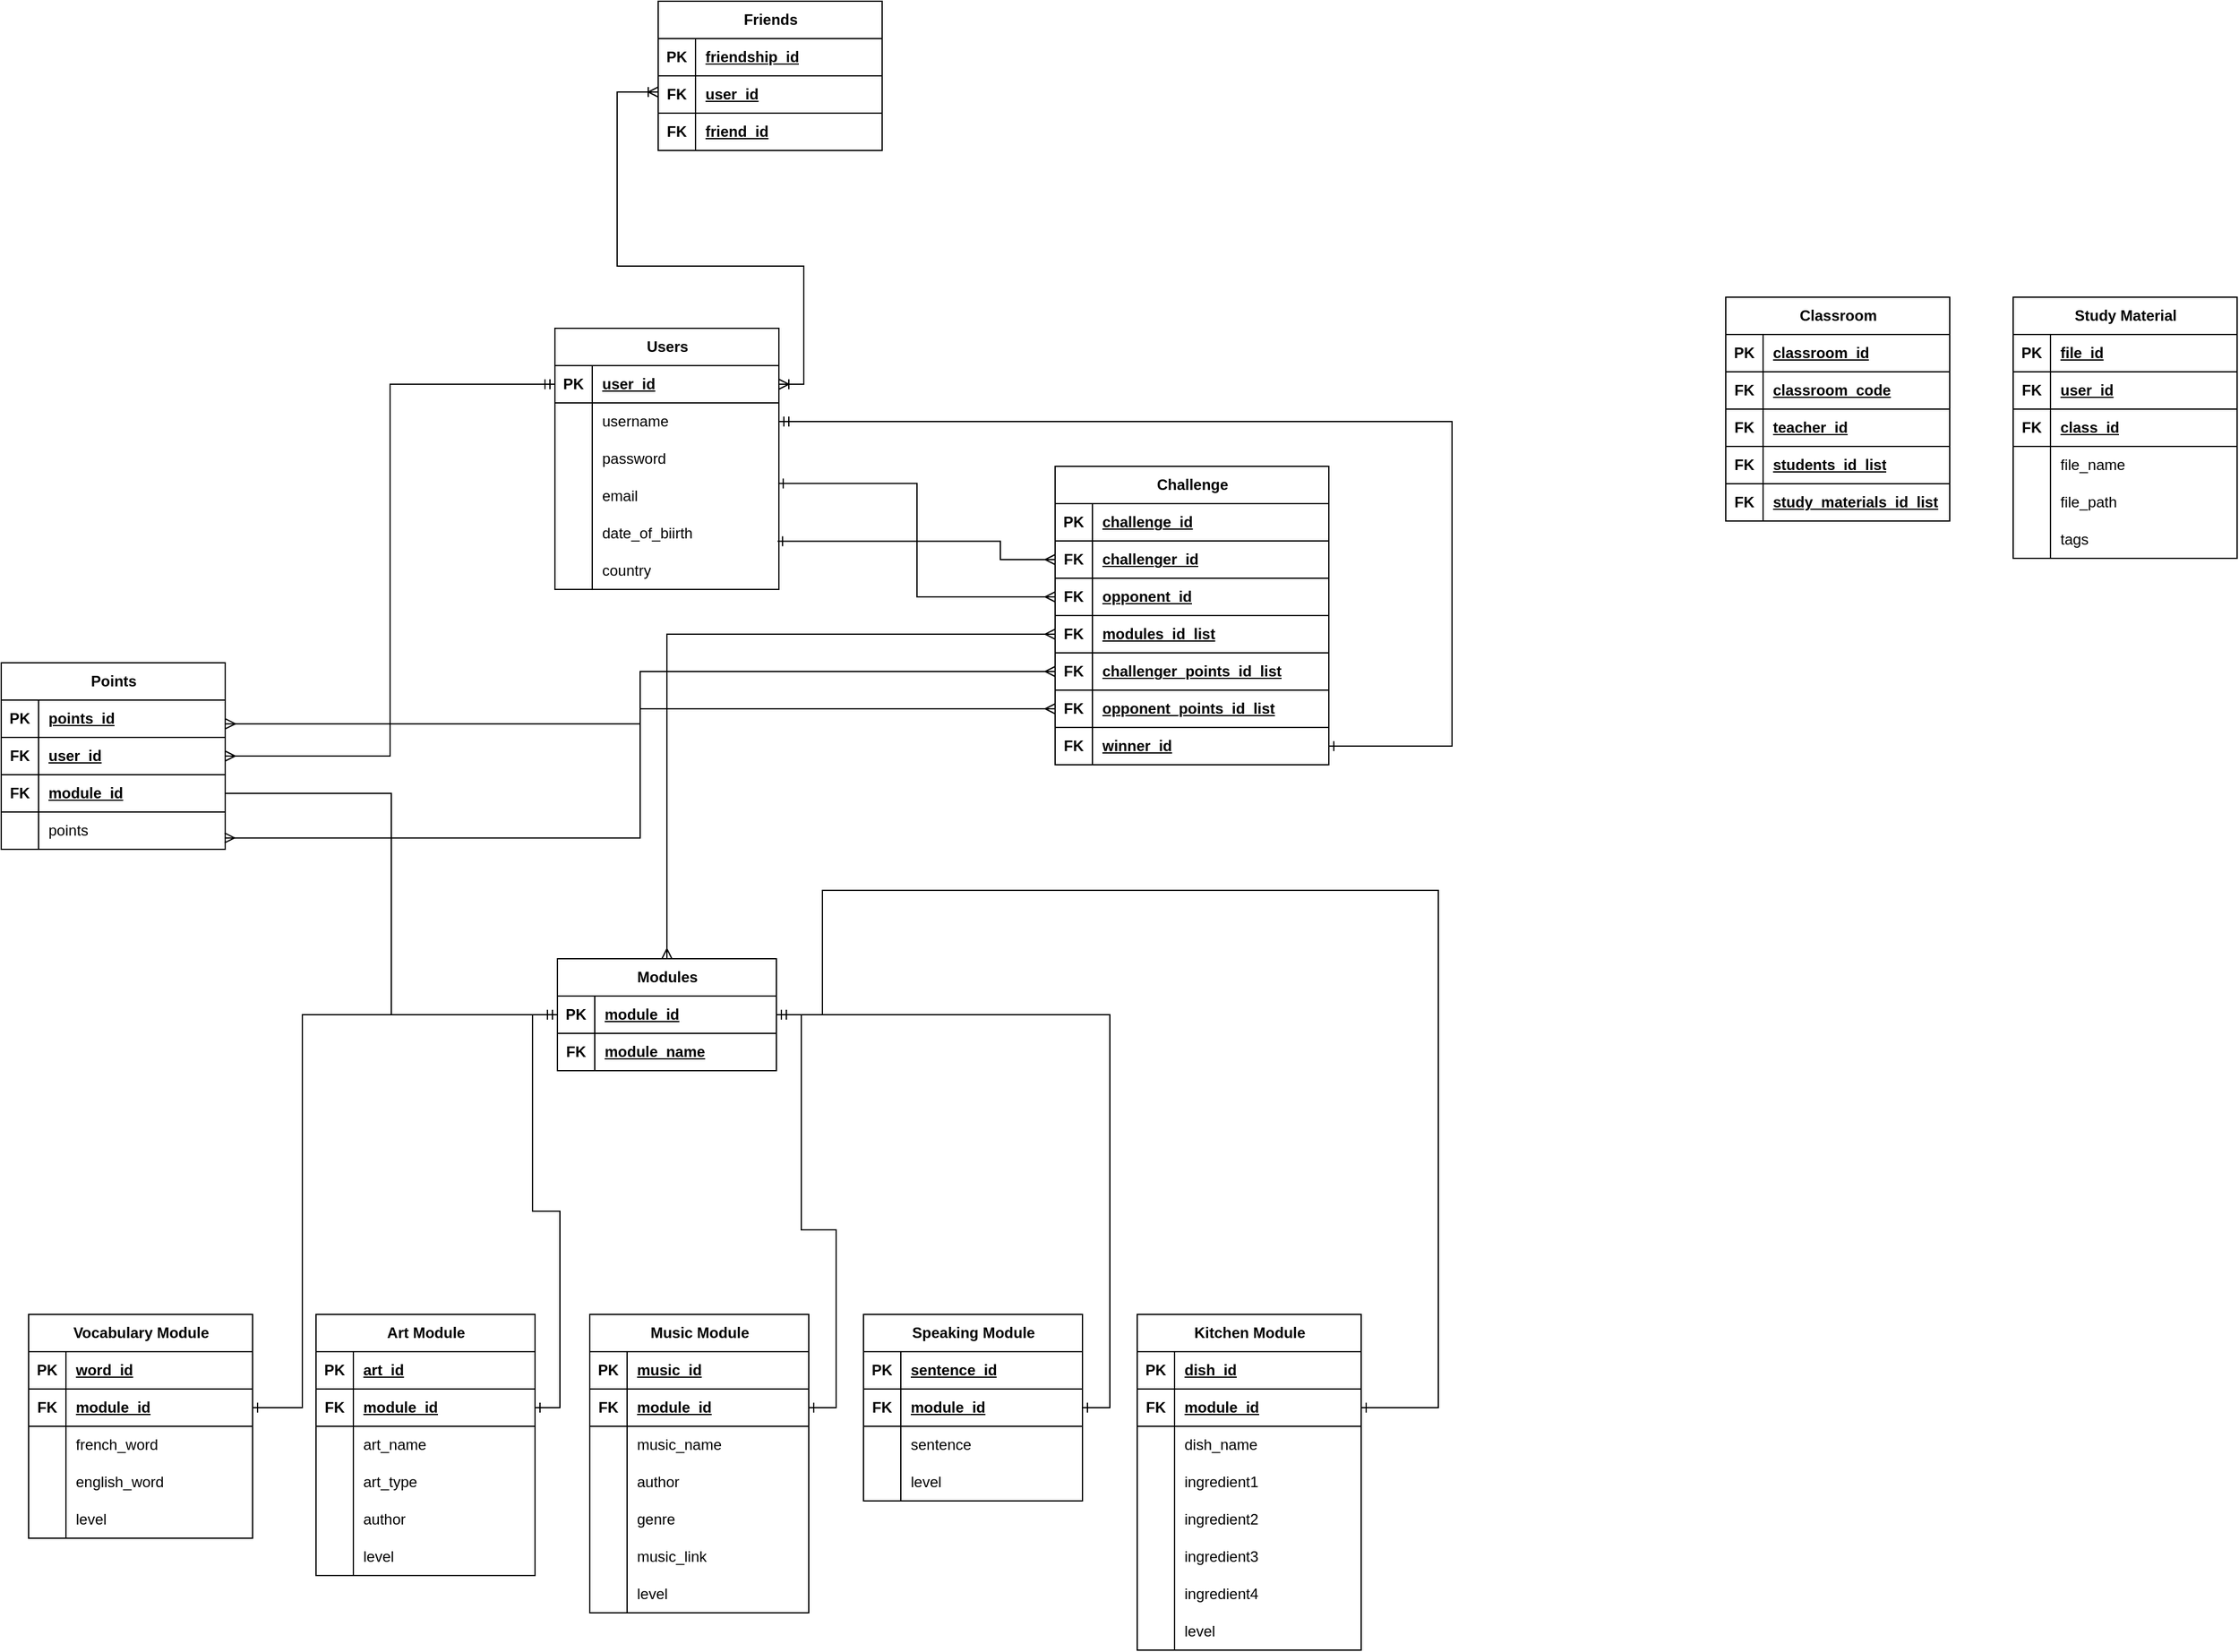 <mxfile version="21.3.7" type="github">
  <diagram name="Page-1" id="zFcWikI_sKO2iVz23G48">
    <mxGraphModel dx="1509" dy="882" grid="1" gridSize="11" guides="1" tooltips="1" connect="1" arrows="1" fold="1" page="1" pageScale="1" pageWidth="4681" pageHeight="3300" background="none" math="0" shadow="0">
      <root>
        <mxCell id="0" />
        <mxCell id="1" parent="0" />
        <mxCell id="c3hGWO7Q7oiOn-y0FjDJ-17" value="" style="group" parent="1" vertex="1" connectable="0">
          <mxGeometry x="500" y="340" width="180" height="160" as="geometry" />
        </mxCell>
        <mxCell id="c3hGWO7Q7oiOn-y0FjDJ-2" value="Users" style="shape=table;startSize=30;container=1;collapsible=1;childLayout=tableLayout;fixedRows=1;rowLines=0;fontStyle=1;align=center;resizeLast=1;html=1;" parent="c3hGWO7Q7oiOn-y0FjDJ-17" vertex="1">
          <mxGeometry width="180" height="210" as="geometry" />
        </mxCell>
        <mxCell id="c3hGWO7Q7oiOn-y0FjDJ-3" value="" style="shape=tableRow;horizontal=0;startSize=0;swimlaneHead=0;swimlaneBody=0;fillColor=none;collapsible=0;dropTarget=0;points=[[0,0.5],[1,0.5]];portConstraint=eastwest;top=0;left=0;right=0;bottom=1;" parent="c3hGWO7Q7oiOn-y0FjDJ-2" vertex="1">
          <mxGeometry y="30" width="180" height="30" as="geometry" />
        </mxCell>
        <mxCell id="c3hGWO7Q7oiOn-y0FjDJ-4" value="PK" style="shape=partialRectangle;connectable=0;fillColor=none;top=0;left=0;bottom=0;right=0;fontStyle=1;overflow=hidden;whiteSpace=wrap;html=1;" parent="c3hGWO7Q7oiOn-y0FjDJ-3" vertex="1">
          <mxGeometry width="30" height="30" as="geometry">
            <mxRectangle width="30" height="30" as="alternateBounds" />
          </mxGeometry>
        </mxCell>
        <mxCell id="c3hGWO7Q7oiOn-y0FjDJ-5" value="user_id" style="shape=partialRectangle;connectable=0;fillColor=none;top=0;left=0;bottom=0;right=0;align=left;spacingLeft=6;fontStyle=5;overflow=hidden;whiteSpace=wrap;html=1;" parent="c3hGWO7Q7oiOn-y0FjDJ-3" vertex="1">
          <mxGeometry x="30" width="150" height="30" as="geometry">
            <mxRectangle width="150" height="30" as="alternateBounds" />
          </mxGeometry>
        </mxCell>
        <mxCell id="c3hGWO7Q7oiOn-y0FjDJ-6" value="" style="shape=tableRow;horizontal=0;startSize=0;swimlaneHead=0;swimlaneBody=0;fillColor=none;collapsible=0;dropTarget=0;points=[[0,0.5],[1,0.5]];portConstraint=eastwest;top=0;left=0;right=0;bottom=0;" parent="c3hGWO7Q7oiOn-y0FjDJ-2" vertex="1">
          <mxGeometry y="60" width="180" height="30" as="geometry" />
        </mxCell>
        <mxCell id="c3hGWO7Q7oiOn-y0FjDJ-7" value="" style="shape=partialRectangle;connectable=0;fillColor=none;top=0;left=0;bottom=0;right=0;editable=1;overflow=hidden;whiteSpace=wrap;html=1;" parent="c3hGWO7Q7oiOn-y0FjDJ-6" vertex="1">
          <mxGeometry width="30" height="30" as="geometry">
            <mxRectangle width="30" height="30" as="alternateBounds" />
          </mxGeometry>
        </mxCell>
        <mxCell id="c3hGWO7Q7oiOn-y0FjDJ-8" value="username" style="shape=partialRectangle;connectable=0;fillColor=none;top=0;left=0;bottom=0;right=0;align=left;spacingLeft=6;overflow=hidden;whiteSpace=wrap;html=1;" parent="c3hGWO7Q7oiOn-y0FjDJ-6" vertex="1">
          <mxGeometry x="30" width="150" height="30" as="geometry">
            <mxRectangle width="150" height="30" as="alternateBounds" />
          </mxGeometry>
        </mxCell>
        <mxCell id="c3hGWO7Q7oiOn-y0FjDJ-9" value="" style="shape=tableRow;horizontal=0;startSize=0;swimlaneHead=0;swimlaneBody=0;fillColor=none;collapsible=0;dropTarget=0;points=[[0,0.5],[1,0.5]];portConstraint=eastwest;top=0;left=0;right=0;bottom=0;" parent="c3hGWO7Q7oiOn-y0FjDJ-2" vertex="1">
          <mxGeometry y="90" width="180" height="30" as="geometry" />
        </mxCell>
        <mxCell id="c3hGWO7Q7oiOn-y0FjDJ-10" value="" style="shape=partialRectangle;connectable=0;fillColor=none;top=0;left=0;bottom=0;right=0;editable=1;overflow=hidden;whiteSpace=wrap;html=1;" parent="c3hGWO7Q7oiOn-y0FjDJ-9" vertex="1">
          <mxGeometry width="30" height="30" as="geometry">
            <mxRectangle width="30" height="30" as="alternateBounds" />
          </mxGeometry>
        </mxCell>
        <mxCell id="c3hGWO7Q7oiOn-y0FjDJ-11" value="password" style="shape=partialRectangle;connectable=0;fillColor=none;top=0;left=0;bottom=0;right=0;align=left;spacingLeft=6;overflow=hidden;whiteSpace=wrap;html=1;" parent="c3hGWO7Q7oiOn-y0FjDJ-9" vertex="1">
          <mxGeometry x="30" width="150" height="30" as="geometry">
            <mxRectangle width="150" height="30" as="alternateBounds" />
          </mxGeometry>
        </mxCell>
        <mxCell id="c3hGWO7Q7oiOn-y0FjDJ-12" value="" style="shape=tableRow;horizontal=0;startSize=0;swimlaneHead=0;swimlaneBody=0;fillColor=none;collapsible=0;dropTarget=0;points=[[0,0.5],[1,0.5]];portConstraint=eastwest;top=0;left=0;right=0;bottom=0;" parent="c3hGWO7Q7oiOn-y0FjDJ-2" vertex="1">
          <mxGeometry y="120" width="180" height="30" as="geometry" />
        </mxCell>
        <mxCell id="c3hGWO7Q7oiOn-y0FjDJ-13" value="" style="shape=partialRectangle;connectable=0;fillColor=none;top=0;left=0;bottom=0;right=0;editable=1;overflow=hidden;whiteSpace=wrap;html=1;" parent="c3hGWO7Q7oiOn-y0FjDJ-12" vertex="1">
          <mxGeometry width="30" height="30" as="geometry">
            <mxRectangle width="30" height="30" as="alternateBounds" />
          </mxGeometry>
        </mxCell>
        <mxCell id="c3hGWO7Q7oiOn-y0FjDJ-14" value="email" style="shape=partialRectangle;connectable=0;fillColor=none;top=0;left=0;bottom=0;right=0;align=left;spacingLeft=6;overflow=hidden;whiteSpace=wrap;html=1;" parent="c3hGWO7Q7oiOn-y0FjDJ-12" vertex="1">
          <mxGeometry x="30" width="150" height="30" as="geometry">
            <mxRectangle width="150" height="30" as="alternateBounds" />
          </mxGeometry>
        </mxCell>
        <mxCell id="c3hGWO7Q7oiOn-y0FjDJ-49" value="" style="shape=tableRow;horizontal=0;startSize=0;swimlaneHead=0;swimlaneBody=0;fillColor=none;collapsible=0;dropTarget=0;points=[[0,0.5],[1,0.5]];portConstraint=eastwest;top=0;left=0;right=0;bottom=0;" parent="c3hGWO7Q7oiOn-y0FjDJ-2" vertex="1">
          <mxGeometry y="150" width="180" height="30" as="geometry" />
        </mxCell>
        <mxCell id="c3hGWO7Q7oiOn-y0FjDJ-50" value="" style="shape=partialRectangle;connectable=0;fillColor=none;top=0;left=0;bottom=0;right=0;editable=1;overflow=hidden;whiteSpace=wrap;html=1;" parent="c3hGWO7Q7oiOn-y0FjDJ-49" vertex="1">
          <mxGeometry width="30" height="30" as="geometry">
            <mxRectangle width="30" height="30" as="alternateBounds" />
          </mxGeometry>
        </mxCell>
        <mxCell id="c3hGWO7Q7oiOn-y0FjDJ-51" value="date_of_biirth" style="shape=partialRectangle;connectable=0;fillColor=none;top=0;left=0;bottom=0;right=0;align=left;spacingLeft=6;overflow=hidden;whiteSpace=wrap;html=1;" parent="c3hGWO7Q7oiOn-y0FjDJ-49" vertex="1">
          <mxGeometry x="30" width="150" height="30" as="geometry">
            <mxRectangle width="150" height="30" as="alternateBounds" />
          </mxGeometry>
        </mxCell>
        <mxCell id="c3hGWO7Q7oiOn-y0FjDJ-52" value="" style="shape=tableRow;horizontal=0;startSize=0;swimlaneHead=0;swimlaneBody=0;fillColor=none;collapsible=0;dropTarget=0;points=[[0,0.5],[1,0.5]];portConstraint=eastwest;top=0;left=0;right=0;bottom=0;" parent="c3hGWO7Q7oiOn-y0FjDJ-2" vertex="1">
          <mxGeometry y="180" width="180" height="30" as="geometry" />
        </mxCell>
        <mxCell id="c3hGWO7Q7oiOn-y0FjDJ-53" value="" style="shape=partialRectangle;connectable=0;fillColor=none;top=0;left=0;bottom=0;right=0;editable=1;overflow=hidden;whiteSpace=wrap;html=1;" parent="c3hGWO7Q7oiOn-y0FjDJ-52" vertex="1">
          <mxGeometry width="30" height="30" as="geometry">
            <mxRectangle width="30" height="30" as="alternateBounds" />
          </mxGeometry>
        </mxCell>
        <mxCell id="c3hGWO7Q7oiOn-y0FjDJ-54" value="country" style="shape=partialRectangle;connectable=0;fillColor=none;top=0;left=0;bottom=0;right=0;align=left;spacingLeft=6;overflow=hidden;whiteSpace=wrap;html=1;" parent="c3hGWO7Q7oiOn-y0FjDJ-52" vertex="1">
          <mxGeometry x="30" width="150" height="30" as="geometry">
            <mxRectangle width="150" height="30" as="alternateBounds" />
          </mxGeometry>
        </mxCell>
        <mxCell id="c3hGWO7Q7oiOn-y0FjDJ-35" value="Friends" style="shape=table;startSize=30;container=1;collapsible=1;childLayout=tableLayout;fixedRows=1;rowLines=0;fontStyle=1;align=center;resizeLast=1;html=1;" parent="1" vertex="1">
          <mxGeometry x="583" y="77" width="180" height="120" as="geometry" />
        </mxCell>
        <mxCell id="c3hGWO7Q7oiOn-y0FjDJ-36" value="" style="shape=tableRow;horizontal=0;startSize=0;swimlaneHead=0;swimlaneBody=0;fillColor=none;collapsible=0;dropTarget=0;points=[[0,0.5],[1,0.5]];portConstraint=eastwest;top=0;left=0;right=0;bottom=1;" parent="c3hGWO7Q7oiOn-y0FjDJ-35" vertex="1">
          <mxGeometry y="30" width="180" height="30" as="geometry" />
        </mxCell>
        <mxCell id="c3hGWO7Q7oiOn-y0FjDJ-37" value="PK" style="shape=partialRectangle;connectable=0;fillColor=none;top=0;left=0;bottom=0;right=0;fontStyle=1;overflow=hidden;whiteSpace=wrap;html=1;" parent="c3hGWO7Q7oiOn-y0FjDJ-36" vertex="1">
          <mxGeometry width="30" height="30" as="geometry">
            <mxRectangle width="30" height="30" as="alternateBounds" />
          </mxGeometry>
        </mxCell>
        <mxCell id="c3hGWO7Q7oiOn-y0FjDJ-38" value="friendship_id" style="shape=partialRectangle;connectable=0;fillColor=none;top=0;left=0;bottom=0;right=0;align=left;spacingLeft=6;fontStyle=5;overflow=hidden;whiteSpace=wrap;html=1;" parent="c3hGWO7Q7oiOn-y0FjDJ-36" vertex="1">
          <mxGeometry x="30" width="150" height="30" as="geometry">
            <mxRectangle width="150" height="30" as="alternateBounds" />
          </mxGeometry>
        </mxCell>
        <mxCell id="c3hGWO7Q7oiOn-y0FjDJ-55" value="" style="shape=tableRow;horizontal=0;startSize=0;swimlaneHead=0;swimlaneBody=0;fillColor=none;collapsible=0;dropTarget=0;points=[[0,0.5],[1,0.5]];portConstraint=eastwest;top=0;left=0;right=0;bottom=1;" parent="c3hGWO7Q7oiOn-y0FjDJ-35" vertex="1">
          <mxGeometry y="60" width="180" height="30" as="geometry" />
        </mxCell>
        <mxCell id="c3hGWO7Q7oiOn-y0FjDJ-56" value="FK" style="shape=partialRectangle;connectable=0;fillColor=none;top=0;left=0;bottom=0;right=0;fontStyle=1;overflow=hidden;whiteSpace=wrap;html=1;" parent="c3hGWO7Q7oiOn-y0FjDJ-55" vertex="1">
          <mxGeometry width="30" height="30" as="geometry">
            <mxRectangle width="30" height="30" as="alternateBounds" />
          </mxGeometry>
        </mxCell>
        <mxCell id="c3hGWO7Q7oiOn-y0FjDJ-57" value="user_id" style="shape=partialRectangle;connectable=0;fillColor=none;top=0;left=0;bottom=0;right=0;align=left;spacingLeft=6;fontStyle=5;overflow=hidden;whiteSpace=wrap;html=1;" parent="c3hGWO7Q7oiOn-y0FjDJ-55" vertex="1">
          <mxGeometry x="30" width="150" height="30" as="geometry">
            <mxRectangle width="150" height="30" as="alternateBounds" />
          </mxGeometry>
        </mxCell>
        <mxCell id="c3hGWO7Q7oiOn-y0FjDJ-58" value="" style="shape=tableRow;horizontal=0;startSize=0;swimlaneHead=0;swimlaneBody=0;fillColor=none;collapsible=0;dropTarget=0;points=[[0,0.5],[1,0.5]];portConstraint=eastwest;top=0;left=0;right=0;bottom=1;" parent="c3hGWO7Q7oiOn-y0FjDJ-35" vertex="1">
          <mxGeometry y="90" width="180" height="30" as="geometry" />
        </mxCell>
        <mxCell id="c3hGWO7Q7oiOn-y0FjDJ-59" value="FK" style="shape=partialRectangle;connectable=0;fillColor=none;top=0;left=0;bottom=0;right=0;fontStyle=1;overflow=hidden;whiteSpace=wrap;html=1;" parent="c3hGWO7Q7oiOn-y0FjDJ-58" vertex="1">
          <mxGeometry width="30" height="30" as="geometry">
            <mxRectangle width="30" height="30" as="alternateBounds" />
          </mxGeometry>
        </mxCell>
        <mxCell id="c3hGWO7Q7oiOn-y0FjDJ-60" value="friend_id" style="shape=partialRectangle;connectable=0;fillColor=none;top=0;left=0;bottom=0;right=0;align=left;spacingLeft=6;fontStyle=5;overflow=hidden;whiteSpace=wrap;html=1;" parent="c3hGWO7Q7oiOn-y0FjDJ-58" vertex="1">
          <mxGeometry x="30" width="150" height="30" as="geometry">
            <mxRectangle width="150" height="30" as="alternateBounds" />
          </mxGeometry>
        </mxCell>
        <mxCell id="c3hGWO7Q7oiOn-y0FjDJ-61" style="edgeStyle=orthogonalEdgeStyle;rounded=0;orthogonalLoop=1;jettySize=auto;html=1;entryX=1;entryY=0.5;entryDx=0;entryDy=0;startArrow=ERoneToMany;startFill=0;endArrow=ERoneToMany;endFill=0;" parent="1" source="c3hGWO7Q7oiOn-y0FjDJ-35" target="c3hGWO7Q7oiOn-y0FjDJ-3" edge="1">
          <mxGeometry relative="1" as="geometry">
            <Array as="points">
              <mxPoint x="550" y="150" />
              <mxPoint x="550" y="290" />
              <mxPoint x="700" y="290" />
              <mxPoint x="700" y="385" />
            </Array>
          </mxGeometry>
        </mxCell>
        <mxCell id="c3hGWO7Q7oiOn-y0FjDJ-83" value="" style="group" parent="1" vertex="1" connectable="0">
          <mxGeometry x="968" y="1133" width="180" height="160" as="geometry" />
        </mxCell>
        <mxCell id="c3hGWO7Q7oiOn-y0FjDJ-84" value="Kitchen Module" style="shape=table;startSize=30;container=1;collapsible=1;childLayout=tableLayout;fixedRows=1;rowLines=0;fontStyle=1;align=center;resizeLast=1;html=1;" parent="c3hGWO7Q7oiOn-y0FjDJ-83" vertex="1">
          <mxGeometry width="180" height="270" as="geometry" />
        </mxCell>
        <mxCell id="c3hGWO7Q7oiOn-y0FjDJ-85" value="" style="shape=tableRow;horizontal=0;startSize=0;swimlaneHead=0;swimlaneBody=0;fillColor=none;collapsible=0;dropTarget=0;points=[[0,0.5],[1,0.5]];portConstraint=eastwest;top=0;left=0;right=0;bottom=1;" parent="c3hGWO7Q7oiOn-y0FjDJ-84" vertex="1">
          <mxGeometry y="30" width="180" height="30" as="geometry" />
        </mxCell>
        <mxCell id="c3hGWO7Q7oiOn-y0FjDJ-86" value="PK" style="shape=partialRectangle;connectable=0;fillColor=none;top=0;left=0;bottom=0;right=0;fontStyle=1;overflow=hidden;whiteSpace=wrap;html=1;" parent="c3hGWO7Q7oiOn-y0FjDJ-85" vertex="1">
          <mxGeometry width="30" height="30" as="geometry">
            <mxRectangle width="30" height="30" as="alternateBounds" />
          </mxGeometry>
        </mxCell>
        <mxCell id="c3hGWO7Q7oiOn-y0FjDJ-87" value="dish_id" style="shape=partialRectangle;connectable=0;fillColor=none;top=0;left=0;bottom=0;right=0;align=left;spacingLeft=6;fontStyle=5;overflow=hidden;whiteSpace=wrap;html=1;" parent="c3hGWO7Q7oiOn-y0FjDJ-85" vertex="1">
          <mxGeometry x="30" width="150" height="30" as="geometry">
            <mxRectangle width="150" height="30" as="alternateBounds" />
          </mxGeometry>
        </mxCell>
        <mxCell id="c3hGWO7Q7oiOn-y0FjDJ-103" value="" style="shape=tableRow;horizontal=0;startSize=0;swimlaneHead=0;swimlaneBody=0;fillColor=none;collapsible=0;dropTarget=0;points=[[0,0.5],[1,0.5]];portConstraint=eastwest;top=0;left=0;right=0;bottom=1;" parent="c3hGWO7Q7oiOn-y0FjDJ-84" vertex="1">
          <mxGeometry y="60" width="180" height="30" as="geometry" />
        </mxCell>
        <mxCell id="c3hGWO7Q7oiOn-y0FjDJ-104" value="FK" style="shape=partialRectangle;connectable=0;fillColor=none;top=0;left=0;bottom=0;right=0;fontStyle=1;overflow=hidden;whiteSpace=wrap;html=1;" parent="c3hGWO7Q7oiOn-y0FjDJ-103" vertex="1">
          <mxGeometry width="30" height="30" as="geometry">
            <mxRectangle width="30" height="30" as="alternateBounds" />
          </mxGeometry>
        </mxCell>
        <mxCell id="c3hGWO7Q7oiOn-y0FjDJ-105" value="module_id&lt;br&gt;" style="shape=partialRectangle;connectable=0;fillColor=none;top=0;left=0;bottom=0;right=0;align=left;spacingLeft=6;fontStyle=5;overflow=hidden;whiteSpace=wrap;html=1;" parent="c3hGWO7Q7oiOn-y0FjDJ-103" vertex="1">
          <mxGeometry x="30" width="150" height="30" as="geometry">
            <mxRectangle width="150" height="30" as="alternateBounds" />
          </mxGeometry>
        </mxCell>
        <mxCell id="c3hGWO7Q7oiOn-y0FjDJ-88" value="" style="shape=tableRow;horizontal=0;startSize=0;swimlaneHead=0;swimlaneBody=0;fillColor=none;collapsible=0;dropTarget=0;points=[[0,0.5],[1,0.5]];portConstraint=eastwest;top=0;left=0;right=0;bottom=0;" parent="c3hGWO7Q7oiOn-y0FjDJ-84" vertex="1">
          <mxGeometry y="90" width="180" height="30" as="geometry" />
        </mxCell>
        <mxCell id="c3hGWO7Q7oiOn-y0FjDJ-89" value="" style="shape=partialRectangle;connectable=0;fillColor=none;top=0;left=0;bottom=0;right=0;editable=1;overflow=hidden;whiteSpace=wrap;html=1;" parent="c3hGWO7Q7oiOn-y0FjDJ-88" vertex="1">
          <mxGeometry width="30" height="30" as="geometry">
            <mxRectangle width="30" height="30" as="alternateBounds" />
          </mxGeometry>
        </mxCell>
        <mxCell id="c3hGWO7Q7oiOn-y0FjDJ-90" value="dish_name" style="shape=partialRectangle;connectable=0;fillColor=none;top=0;left=0;bottom=0;right=0;align=left;spacingLeft=6;overflow=hidden;whiteSpace=wrap;html=1;" parent="c3hGWO7Q7oiOn-y0FjDJ-88" vertex="1">
          <mxGeometry x="30" width="150" height="30" as="geometry">
            <mxRectangle width="150" height="30" as="alternateBounds" />
          </mxGeometry>
        </mxCell>
        <mxCell id="c3hGWO7Q7oiOn-y0FjDJ-91" value="" style="shape=tableRow;horizontal=0;startSize=0;swimlaneHead=0;swimlaneBody=0;fillColor=none;collapsible=0;dropTarget=0;points=[[0,0.5],[1,0.5]];portConstraint=eastwest;top=0;left=0;right=0;bottom=0;" parent="c3hGWO7Q7oiOn-y0FjDJ-84" vertex="1">
          <mxGeometry y="120" width="180" height="30" as="geometry" />
        </mxCell>
        <mxCell id="c3hGWO7Q7oiOn-y0FjDJ-92" value="" style="shape=partialRectangle;connectable=0;fillColor=none;top=0;left=0;bottom=0;right=0;editable=1;overflow=hidden;whiteSpace=wrap;html=1;" parent="c3hGWO7Q7oiOn-y0FjDJ-91" vertex="1">
          <mxGeometry width="30" height="30" as="geometry">
            <mxRectangle width="30" height="30" as="alternateBounds" />
          </mxGeometry>
        </mxCell>
        <mxCell id="c3hGWO7Q7oiOn-y0FjDJ-93" value="ingredient1" style="shape=partialRectangle;connectable=0;fillColor=none;top=0;left=0;bottom=0;right=0;align=left;spacingLeft=6;overflow=hidden;whiteSpace=wrap;html=1;" parent="c3hGWO7Q7oiOn-y0FjDJ-91" vertex="1">
          <mxGeometry x="30" width="150" height="30" as="geometry">
            <mxRectangle width="150" height="30" as="alternateBounds" />
          </mxGeometry>
        </mxCell>
        <mxCell id="c3hGWO7Q7oiOn-y0FjDJ-94" value="" style="shape=tableRow;horizontal=0;startSize=0;swimlaneHead=0;swimlaneBody=0;fillColor=none;collapsible=0;dropTarget=0;points=[[0,0.5],[1,0.5]];portConstraint=eastwest;top=0;left=0;right=0;bottom=0;" parent="c3hGWO7Q7oiOn-y0FjDJ-84" vertex="1">
          <mxGeometry y="150" width="180" height="30" as="geometry" />
        </mxCell>
        <mxCell id="c3hGWO7Q7oiOn-y0FjDJ-95" value="" style="shape=partialRectangle;connectable=0;fillColor=none;top=0;left=0;bottom=0;right=0;editable=1;overflow=hidden;whiteSpace=wrap;html=1;" parent="c3hGWO7Q7oiOn-y0FjDJ-94" vertex="1">
          <mxGeometry width="30" height="30" as="geometry">
            <mxRectangle width="30" height="30" as="alternateBounds" />
          </mxGeometry>
        </mxCell>
        <mxCell id="c3hGWO7Q7oiOn-y0FjDJ-96" value="ingredient2" style="shape=partialRectangle;connectable=0;fillColor=none;top=0;left=0;bottom=0;right=0;align=left;spacingLeft=6;overflow=hidden;whiteSpace=wrap;html=1;" parent="c3hGWO7Q7oiOn-y0FjDJ-94" vertex="1">
          <mxGeometry x="30" width="150" height="30" as="geometry">
            <mxRectangle width="150" height="30" as="alternateBounds" />
          </mxGeometry>
        </mxCell>
        <mxCell id="c3hGWO7Q7oiOn-y0FjDJ-97" value="" style="shape=tableRow;horizontal=0;startSize=0;swimlaneHead=0;swimlaneBody=0;fillColor=none;collapsible=0;dropTarget=0;points=[[0,0.5],[1,0.5]];portConstraint=eastwest;top=0;left=0;right=0;bottom=0;" parent="c3hGWO7Q7oiOn-y0FjDJ-84" vertex="1">
          <mxGeometry y="180" width="180" height="30" as="geometry" />
        </mxCell>
        <mxCell id="c3hGWO7Q7oiOn-y0FjDJ-98" value="" style="shape=partialRectangle;connectable=0;fillColor=none;top=0;left=0;bottom=0;right=0;editable=1;overflow=hidden;whiteSpace=wrap;html=1;" parent="c3hGWO7Q7oiOn-y0FjDJ-97" vertex="1">
          <mxGeometry width="30" height="30" as="geometry">
            <mxRectangle width="30" height="30" as="alternateBounds" />
          </mxGeometry>
        </mxCell>
        <mxCell id="c3hGWO7Q7oiOn-y0FjDJ-99" value="ingredient3" style="shape=partialRectangle;connectable=0;fillColor=none;top=0;left=0;bottom=0;right=0;align=left;spacingLeft=6;overflow=hidden;whiteSpace=wrap;html=1;" parent="c3hGWO7Q7oiOn-y0FjDJ-97" vertex="1">
          <mxGeometry x="30" width="150" height="30" as="geometry">
            <mxRectangle width="150" height="30" as="alternateBounds" />
          </mxGeometry>
        </mxCell>
        <mxCell id="c3hGWO7Q7oiOn-y0FjDJ-100" value="" style="shape=tableRow;horizontal=0;startSize=0;swimlaneHead=0;swimlaneBody=0;fillColor=none;collapsible=0;dropTarget=0;points=[[0,0.5],[1,0.5]];portConstraint=eastwest;top=0;left=0;right=0;bottom=0;" parent="c3hGWO7Q7oiOn-y0FjDJ-84" vertex="1">
          <mxGeometry y="210" width="180" height="30" as="geometry" />
        </mxCell>
        <mxCell id="c3hGWO7Q7oiOn-y0FjDJ-101" value="" style="shape=partialRectangle;connectable=0;fillColor=none;top=0;left=0;bottom=0;right=0;editable=1;overflow=hidden;whiteSpace=wrap;html=1;" parent="c3hGWO7Q7oiOn-y0FjDJ-100" vertex="1">
          <mxGeometry width="30" height="30" as="geometry">
            <mxRectangle width="30" height="30" as="alternateBounds" />
          </mxGeometry>
        </mxCell>
        <mxCell id="c3hGWO7Q7oiOn-y0FjDJ-102" value="ingredient4" style="shape=partialRectangle;connectable=0;fillColor=none;top=0;left=0;bottom=0;right=0;align=left;spacingLeft=6;overflow=hidden;whiteSpace=wrap;html=1;" parent="c3hGWO7Q7oiOn-y0FjDJ-100" vertex="1">
          <mxGeometry x="30" width="150" height="30" as="geometry">
            <mxRectangle width="150" height="30" as="alternateBounds" />
          </mxGeometry>
        </mxCell>
        <mxCell id="PB_b6yleH51nDOrmmxwz-1" value="" style="shape=tableRow;horizontal=0;startSize=0;swimlaneHead=0;swimlaneBody=0;fillColor=none;collapsible=0;dropTarget=0;points=[[0,0.5],[1,0.5]];portConstraint=eastwest;top=0;left=0;right=0;bottom=0;" vertex="1" parent="c3hGWO7Q7oiOn-y0FjDJ-84">
          <mxGeometry y="240" width="180" height="30" as="geometry" />
        </mxCell>
        <mxCell id="PB_b6yleH51nDOrmmxwz-2" value="" style="shape=partialRectangle;connectable=0;fillColor=none;top=0;left=0;bottom=0;right=0;editable=1;overflow=hidden;whiteSpace=wrap;html=1;" vertex="1" parent="PB_b6yleH51nDOrmmxwz-1">
          <mxGeometry width="30" height="30" as="geometry">
            <mxRectangle width="30" height="30" as="alternateBounds" />
          </mxGeometry>
        </mxCell>
        <mxCell id="PB_b6yleH51nDOrmmxwz-3" value="level" style="shape=partialRectangle;connectable=0;fillColor=none;top=0;left=0;bottom=0;right=0;align=left;spacingLeft=6;overflow=hidden;whiteSpace=wrap;html=1;" vertex="1" parent="PB_b6yleH51nDOrmmxwz-1">
          <mxGeometry x="30" width="150" height="30" as="geometry">
            <mxRectangle width="150" height="30" as="alternateBounds" />
          </mxGeometry>
        </mxCell>
        <mxCell id="c3hGWO7Q7oiOn-y0FjDJ-109" value="Vocabulary Module" style="shape=table;startSize=30;container=1;collapsible=1;childLayout=tableLayout;fixedRows=1;rowLines=0;fontStyle=1;align=center;resizeLast=1;html=1;" parent="1" vertex="1">
          <mxGeometry x="77" y="1133" width="180" height="180" as="geometry" />
        </mxCell>
        <mxCell id="c3hGWO7Q7oiOn-y0FjDJ-110" value="" style="shape=tableRow;horizontal=0;startSize=0;swimlaneHead=0;swimlaneBody=0;fillColor=none;collapsible=0;dropTarget=0;points=[[0,0.5],[1,0.5]];portConstraint=eastwest;top=0;left=0;right=0;bottom=1;" parent="c3hGWO7Q7oiOn-y0FjDJ-109" vertex="1">
          <mxGeometry y="30" width="180" height="30" as="geometry" />
        </mxCell>
        <mxCell id="c3hGWO7Q7oiOn-y0FjDJ-111" value="PK" style="shape=partialRectangle;connectable=0;fillColor=none;top=0;left=0;bottom=0;right=0;fontStyle=1;overflow=hidden;whiteSpace=wrap;html=1;" parent="c3hGWO7Q7oiOn-y0FjDJ-110" vertex="1">
          <mxGeometry width="30" height="30" as="geometry">
            <mxRectangle width="30" height="30" as="alternateBounds" />
          </mxGeometry>
        </mxCell>
        <mxCell id="c3hGWO7Q7oiOn-y0FjDJ-112" value="word_id" style="shape=partialRectangle;connectable=0;fillColor=none;top=0;left=0;bottom=0;right=0;align=left;spacingLeft=6;fontStyle=5;overflow=hidden;whiteSpace=wrap;html=1;" parent="c3hGWO7Q7oiOn-y0FjDJ-110" vertex="1">
          <mxGeometry x="30" width="150" height="30" as="geometry">
            <mxRectangle width="150" height="30" as="alternateBounds" />
          </mxGeometry>
        </mxCell>
        <mxCell id="c3hGWO7Q7oiOn-y0FjDJ-131" value="" style="shape=tableRow;horizontal=0;startSize=0;swimlaneHead=0;swimlaneBody=0;fillColor=none;collapsible=0;dropTarget=0;points=[[0,0.5],[1,0.5]];portConstraint=eastwest;top=0;left=0;right=0;bottom=1;" parent="c3hGWO7Q7oiOn-y0FjDJ-109" vertex="1">
          <mxGeometry y="60" width="180" height="30" as="geometry" />
        </mxCell>
        <mxCell id="c3hGWO7Q7oiOn-y0FjDJ-132" value="FK" style="shape=partialRectangle;connectable=0;fillColor=none;top=0;left=0;bottom=0;right=0;fontStyle=1;overflow=hidden;whiteSpace=wrap;html=1;" parent="c3hGWO7Q7oiOn-y0FjDJ-131" vertex="1">
          <mxGeometry width="30" height="30" as="geometry">
            <mxRectangle width="30" height="30" as="alternateBounds" />
          </mxGeometry>
        </mxCell>
        <mxCell id="c3hGWO7Q7oiOn-y0FjDJ-133" value="module_id" style="shape=partialRectangle;connectable=0;fillColor=none;top=0;left=0;bottom=0;right=0;align=left;spacingLeft=6;fontStyle=5;overflow=hidden;whiteSpace=wrap;html=1;" parent="c3hGWO7Q7oiOn-y0FjDJ-131" vertex="1">
          <mxGeometry x="30" width="150" height="30" as="geometry">
            <mxRectangle width="150" height="30" as="alternateBounds" />
          </mxGeometry>
        </mxCell>
        <mxCell id="c3hGWO7Q7oiOn-y0FjDJ-128" value="" style="shape=tableRow;horizontal=0;startSize=0;swimlaneHead=0;swimlaneBody=0;fillColor=none;collapsible=0;dropTarget=0;points=[[0,0.5],[1,0.5]];portConstraint=eastwest;top=0;left=0;right=0;bottom=0;" parent="c3hGWO7Q7oiOn-y0FjDJ-109" vertex="1">
          <mxGeometry y="90" width="180" height="30" as="geometry" />
        </mxCell>
        <mxCell id="c3hGWO7Q7oiOn-y0FjDJ-129" value="" style="shape=partialRectangle;connectable=0;fillColor=none;top=0;left=0;bottom=0;right=0;editable=1;overflow=hidden;whiteSpace=wrap;html=1;" parent="c3hGWO7Q7oiOn-y0FjDJ-128" vertex="1">
          <mxGeometry width="30" height="30" as="geometry">
            <mxRectangle width="30" height="30" as="alternateBounds" />
          </mxGeometry>
        </mxCell>
        <mxCell id="c3hGWO7Q7oiOn-y0FjDJ-130" value="french_word" style="shape=partialRectangle;connectable=0;fillColor=none;top=0;left=0;bottom=0;right=0;align=left;spacingLeft=6;overflow=hidden;whiteSpace=wrap;html=1;" parent="c3hGWO7Q7oiOn-y0FjDJ-128" vertex="1">
          <mxGeometry x="30" width="150" height="30" as="geometry">
            <mxRectangle width="150" height="30" as="alternateBounds" />
          </mxGeometry>
        </mxCell>
        <mxCell id="c3hGWO7Q7oiOn-y0FjDJ-176" value="" style="shape=tableRow;horizontal=0;startSize=0;swimlaneHead=0;swimlaneBody=0;fillColor=none;collapsible=0;dropTarget=0;points=[[0,0.5],[1,0.5]];portConstraint=eastwest;top=0;left=0;right=0;bottom=0;" parent="c3hGWO7Q7oiOn-y0FjDJ-109" vertex="1">
          <mxGeometry y="120" width="180" height="30" as="geometry" />
        </mxCell>
        <mxCell id="c3hGWO7Q7oiOn-y0FjDJ-177" value="" style="shape=partialRectangle;connectable=0;fillColor=none;top=0;left=0;bottom=0;right=0;editable=1;overflow=hidden;whiteSpace=wrap;html=1;" parent="c3hGWO7Q7oiOn-y0FjDJ-176" vertex="1">
          <mxGeometry width="30" height="30" as="geometry">
            <mxRectangle width="30" height="30" as="alternateBounds" />
          </mxGeometry>
        </mxCell>
        <mxCell id="c3hGWO7Q7oiOn-y0FjDJ-178" value="english_word" style="shape=partialRectangle;connectable=0;fillColor=none;top=0;left=0;bottom=0;right=0;align=left;spacingLeft=6;overflow=hidden;whiteSpace=wrap;html=1;" parent="c3hGWO7Q7oiOn-y0FjDJ-176" vertex="1">
          <mxGeometry x="30" width="150" height="30" as="geometry">
            <mxRectangle width="150" height="30" as="alternateBounds" />
          </mxGeometry>
        </mxCell>
        <mxCell id="c3hGWO7Q7oiOn-y0FjDJ-116" value="" style="shape=tableRow;horizontal=0;startSize=0;swimlaneHead=0;swimlaneBody=0;fillColor=none;collapsible=0;dropTarget=0;points=[[0,0.5],[1,0.5]];portConstraint=eastwest;top=0;left=0;right=0;bottom=0;" parent="c3hGWO7Q7oiOn-y0FjDJ-109" vertex="1">
          <mxGeometry y="150" width="180" height="30" as="geometry" />
        </mxCell>
        <mxCell id="c3hGWO7Q7oiOn-y0FjDJ-117" value="" style="shape=partialRectangle;connectable=0;fillColor=none;top=0;left=0;bottom=0;right=0;editable=1;overflow=hidden;whiteSpace=wrap;html=1;" parent="c3hGWO7Q7oiOn-y0FjDJ-116" vertex="1">
          <mxGeometry width="30" height="30" as="geometry">
            <mxRectangle width="30" height="30" as="alternateBounds" />
          </mxGeometry>
        </mxCell>
        <mxCell id="c3hGWO7Q7oiOn-y0FjDJ-118" value="level" style="shape=partialRectangle;connectable=0;fillColor=none;top=0;left=0;bottom=0;right=0;align=left;spacingLeft=6;overflow=hidden;whiteSpace=wrap;html=1;" parent="c3hGWO7Q7oiOn-y0FjDJ-116" vertex="1">
          <mxGeometry x="30" width="150" height="30" as="geometry">
            <mxRectangle width="150" height="30" as="alternateBounds" />
          </mxGeometry>
        </mxCell>
        <mxCell id="c3hGWO7Q7oiOn-y0FjDJ-156" value="Speaking Module" style="shape=table;startSize=30;container=1;collapsible=1;childLayout=tableLayout;fixedRows=1;rowLines=0;fontStyle=1;align=center;resizeLast=1;html=1;" parent="1" vertex="1">
          <mxGeometry x="748" y="1133" width="176" height="150" as="geometry" />
        </mxCell>
        <mxCell id="c3hGWO7Q7oiOn-y0FjDJ-157" value="" style="shape=tableRow;horizontal=0;startSize=0;swimlaneHead=0;swimlaneBody=0;fillColor=none;collapsible=0;dropTarget=0;points=[[0,0.5],[1,0.5]];portConstraint=eastwest;top=0;left=0;right=0;bottom=1;" parent="c3hGWO7Q7oiOn-y0FjDJ-156" vertex="1">
          <mxGeometry y="30" width="176" height="30" as="geometry" />
        </mxCell>
        <mxCell id="c3hGWO7Q7oiOn-y0FjDJ-158" value="PK" style="shape=partialRectangle;connectable=0;fillColor=none;top=0;left=0;bottom=0;right=0;fontStyle=1;overflow=hidden;whiteSpace=wrap;html=1;" parent="c3hGWO7Q7oiOn-y0FjDJ-157" vertex="1">
          <mxGeometry width="30" height="30" as="geometry">
            <mxRectangle width="30" height="30" as="alternateBounds" />
          </mxGeometry>
        </mxCell>
        <mxCell id="c3hGWO7Q7oiOn-y0FjDJ-159" value="sentence_id" style="shape=partialRectangle;connectable=0;fillColor=none;top=0;left=0;bottom=0;right=0;align=left;spacingLeft=6;fontStyle=5;overflow=hidden;whiteSpace=wrap;html=1;" parent="c3hGWO7Q7oiOn-y0FjDJ-157" vertex="1">
          <mxGeometry x="30" width="146" height="30" as="geometry">
            <mxRectangle width="146" height="30" as="alternateBounds" />
          </mxGeometry>
        </mxCell>
        <mxCell id="c3hGWO7Q7oiOn-y0FjDJ-160" value="" style="shape=tableRow;horizontal=0;startSize=0;swimlaneHead=0;swimlaneBody=0;fillColor=none;collapsible=0;dropTarget=0;points=[[0,0.5],[1,0.5]];portConstraint=eastwest;top=0;left=0;right=0;bottom=1;" parent="c3hGWO7Q7oiOn-y0FjDJ-156" vertex="1">
          <mxGeometry y="60" width="176" height="30" as="geometry" />
        </mxCell>
        <mxCell id="c3hGWO7Q7oiOn-y0FjDJ-161" value="FK" style="shape=partialRectangle;connectable=0;fillColor=none;top=0;left=0;bottom=0;right=0;fontStyle=1;overflow=hidden;whiteSpace=wrap;html=1;" parent="c3hGWO7Q7oiOn-y0FjDJ-160" vertex="1">
          <mxGeometry width="30" height="30" as="geometry">
            <mxRectangle width="30" height="30" as="alternateBounds" />
          </mxGeometry>
        </mxCell>
        <mxCell id="c3hGWO7Q7oiOn-y0FjDJ-162" value="module_id" style="shape=partialRectangle;connectable=0;fillColor=none;top=0;left=0;bottom=0;right=0;align=left;spacingLeft=6;fontStyle=5;overflow=hidden;whiteSpace=wrap;html=1;" parent="c3hGWO7Q7oiOn-y0FjDJ-160" vertex="1">
          <mxGeometry x="30" width="146" height="30" as="geometry">
            <mxRectangle width="146" height="30" as="alternateBounds" />
          </mxGeometry>
        </mxCell>
        <mxCell id="c3hGWO7Q7oiOn-y0FjDJ-163" value="" style="shape=tableRow;horizontal=0;startSize=0;swimlaneHead=0;swimlaneBody=0;fillColor=none;collapsible=0;dropTarget=0;points=[[0,0.5],[1,0.5]];portConstraint=eastwest;top=0;left=0;right=0;bottom=0;" parent="c3hGWO7Q7oiOn-y0FjDJ-156" vertex="1">
          <mxGeometry y="90" width="176" height="30" as="geometry" />
        </mxCell>
        <mxCell id="c3hGWO7Q7oiOn-y0FjDJ-164" value="" style="shape=partialRectangle;connectable=0;fillColor=none;top=0;left=0;bottom=0;right=0;editable=1;overflow=hidden;whiteSpace=wrap;html=1;" parent="c3hGWO7Q7oiOn-y0FjDJ-163" vertex="1">
          <mxGeometry width="30" height="30" as="geometry">
            <mxRectangle width="30" height="30" as="alternateBounds" />
          </mxGeometry>
        </mxCell>
        <mxCell id="c3hGWO7Q7oiOn-y0FjDJ-165" value="sentence" style="shape=partialRectangle;connectable=0;fillColor=none;top=0;left=0;bottom=0;right=0;align=left;spacingLeft=6;overflow=hidden;whiteSpace=wrap;html=1;" parent="c3hGWO7Q7oiOn-y0FjDJ-163" vertex="1">
          <mxGeometry x="30" width="146" height="30" as="geometry">
            <mxRectangle width="146" height="30" as="alternateBounds" />
          </mxGeometry>
        </mxCell>
        <mxCell id="c3hGWO7Q7oiOn-y0FjDJ-200" value="" style="shape=tableRow;horizontal=0;startSize=0;swimlaneHead=0;swimlaneBody=0;fillColor=none;collapsible=0;dropTarget=0;points=[[0,0.5],[1,0.5]];portConstraint=eastwest;top=0;left=0;right=0;bottom=0;" parent="c3hGWO7Q7oiOn-y0FjDJ-156" vertex="1">
          <mxGeometry y="120" width="176" height="30" as="geometry" />
        </mxCell>
        <mxCell id="c3hGWO7Q7oiOn-y0FjDJ-201" value="" style="shape=partialRectangle;connectable=0;fillColor=none;top=0;left=0;bottom=0;right=0;editable=1;overflow=hidden;whiteSpace=wrap;html=1;" parent="c3hGWO7Q7oiOn-y0FjDJ-200" vertex="1">
          <mxGeometry width="30" height="30" as="geometry">
            <mxRectangle width="30" height="30" as="alternateBounds" />
          </mxGeometry>
        </mxCell>
        <mxCell id="c3hGWO7Q7oiOn-y0FjDJ-202" value="level" style="shape=partialRectangle;connectable=0;fillColor=none;top=0;left=0;bottom=0;right=0;align=left;spacingLeft=6;overflow=hidden;whiteSpace=wrap;html=1;" parent="c3hGWO7Q7oiOn-y0FjDJ-200" vertex="1">
          <mxGeometry x="30" width="146" height="30" as="geometry">
            <mxRectangle width="146" height="30" as="alternateBounds" />
          </mxGeometry>
        </mxCell>
        <mxCell id="c3hGWO7Q7oiOn-y0FjDJ-226" value="Music Module" style="shape=table;startSize=30;container=1;collapsible=1;childLayout=tableLayout;fixedRows=1;rowLines=0;fontStyle=1;align=center;resizeLast=1;html=1;" parent="1" vertex="1">
          <mxGeometry x="528" y="1133" width="176" height="240" as="geometry" />
        </mxCell>
        <mxCell id="c3hGWO7Q7oiOn-y0FjDJ-227" value="" style="shape=tableRow;horizontal=0;startSize=0;swimlaneHead=0;swimlaneBody=0;fillColor=none;collapsible=0;dropTarget=0;points=[[0,0.5],[1,0.5]];portConstraint=eastwest;top=0;left=0;right=0;bottom=1;" parent="c3hGWO7Q7oiOn-y0FjDJ-226" vertex="1">
          <mxGeometry y="30" width="176" height="30" as="geometry" />
        </mxCell>
        <mxCell id="c3hGWO7Q7oiOn-y0FjDJ-228" value="PK" style="shape=partialRectangle;connectable=0;fillColor=none;top=0;left=0;bottom=0;right=0;fontStyle=1;overflow=hidden;whiteSpace=wrap;html=1;" parent="c3hGWO7Q7oiOn-y0FjDJ-227" vertex="1">
          <mxGeometry width="30" height="30" as="geometry">
            <mxRectangle width="30" height="30" as="alternateBounds" />
          </mxGeometry>
        </mxCell>
        <mxCell id="c3hGWO7Q7oiOn-y0FjDJ-229" value="music_id" style="shape=partialRectangle;connectable=0;fillColor=none;top=0;left=0;bottom=0;right=0;align=left;spacingLeft=6;fontStyle=5;overflow=hidden;whiteSpace=wrap;html=1;" parent="c3hGWO7Q7oiOn-y0FjDJ-227" vertex="1">
          <mxGeometry x="30" width="146" height="30" as="geometry">
            <mxRectangle width="146" height="30" as="alternateBounds" />
          </mxGeometry>
        </mxCell>
        <mxCell id="c3hGWO7Q7oiOn-y0FjDJ-230" value="" style="shape=tableRow;horizontal=0;startSize=0;swimlaneHead=0;swimlaneBody=0;fillColor=none;collapsible=0;dropTarget=0;points=[[0,0.5],[1,0.5]];portConstraint=eastwest;top=0;left=0;right=0;bottom=1;" parent="c3hGWO7Q7oiOn-y0FjDJ-226" vertex="1">
          <mxGeometry y="60" width="176" height="30" as="geometry" />
        </mxCell>
        <mxCell id="c3hGWO7Q7oiOn-y0FjDJ-231" value="FK" style="shape=partialRectangle;connectable=0;fillColor=none;top=0;left=0;bottom=0;right=0;fontStyle=1;overflow=hidden;whiteSpace=wrap;html=1;" parent="c3hGWO7Q7oiOn-y0FjDJ-230" vertex="1">
          <mxGeometry width="30" height="30" as="geometry">
            <mxRectangle width="30" height="30" as="alternateBounds" />
          </mxGeometry>
        </mxCell>
        <mxCell id="c3hGWO7Q7oiOn-y0FjDJ-232" value="module_id" style="shape=partialRectangle;connectable=0;fillColor=none;top=0;left=0;bottom=0;right=0;align=left;spacingLeft=6;fontStyle=5;overflow=hidden;whiteSpace=wrap;html=1;" parent="c3hGWO7Q7oiOn-y0FjDJ-230" vertex="1">
          <mxGeometry x="30" width="146" height="30" as="geometry">
            <mxRectangle width="146" height="30" as="alternateBounds" />
          </mxGeometry>
        </mxCell>
        <mxCell id="c3hGWO7Q7oiOn-y0FjDJ-233" value="" style="shape=tableRow;horizontal=0;startSize=0;swimlaneHead=0;swimlaneBody=0;fillColor=none;collapsible=0;dropTarget=0;points=[[0,0.5],[1,0.5]];portConstraint=eastwest;top=0;left=0;right=0;bottom=0;" parent="c3hGWO7Q7oiOn-y0FjDJ-226" vertex="1">
          <mxGeometry y="90" width="176" height="30" as="geometry" />
        </mxCell>
        <mxCell id="c3hGWO7Q7oiOn-y0FjDJ-234" value="" style="shape=partialRectangle;connectable=0;fillColor=none;top=0;left=0;bottom=0;right=0;editable=1;overflow=hidden;whiteSpace=wrap;html=1;" parent="c3hGWO7Q7oiOn-y0FjDJ-233" vertex="1">
          <mxGeometry width="30" height="30" as="geometry">
            <mxRectangle width="30" height="30" as="alternateBounds" />
          </mxGeometry>
        </mxCell>
        <mxCell id="c3hGWO7Q7oiOn-y0FjDJ-235" value="music_name" style="shape=partialRectangle;connectable=0;fillColor=none;top=0;left=0;bottom=0;right=0;align=left;spacingLeft=6;overflow=hidden;whiteSpace=wrap;html=1;" parent="c3hGWO7Q7oiOn-y0FjDJ-233" vertex="1">
          <mxGeometry x="30" width="146" height="30" as="geometry">
            <mxRectangle width="146" height="30" as="alternateBounds" />
          </mxGeometry>
        </mxCell>
        <mxCell id="c3hGWO7Q7oiOn-y0FjDJ-236" value="" style="shape=tableRow;horizontal=0;startSize=0;swimlaneHead=0;swimlaneBody=0;fillColor=none;collapsible=0;dropTarget=0;points=[[0,0.5],[1,0.5]];portConstraint=eastwest;top=0;left=0;right=0;bottom=0;" parent="c3hGWO7Q7oiOn-y0FjDJ-226" vertex="1">
          <mxGeometry y="120" width="176" height="30" as="geometry" />
        </mxCell>
        <mxCell id="c3hGWO7Q7oiOn-y0FjDJ-237" value="" style="shape=partialRectangle;connectable=0;fillColor=none;top=0;left=0;bottom=0;right=0;editable=1;overflow=hidden;whiteSpace=wrap;html=1;" parent="c3hGWO7Q7oiOn-y0FjDJ-236" vertex="1">
          <mxGeometry width="30" height="30" as="geometry">
            <mxRectangle width="30" height="30" as="alternateBounds" />
          </mxGeometry>
        </mxCell>
        <mxCell id="c3hGWO7Q7oiOn-y0FjDJ-238" value="author" style="shape=partialRectangle;connectable=0;fillColor=none;top=0;left=0;bottom=0;right=0;align=left;spacingLeft=6;overflow=hidden;whiteSpace=wrap;html=1;" parent="c3hGWO7Q7oiOn-y0FjDJ-236" vertex="1">
          <mxGeometry x="30" width="146" height="30" as="geometry">
            <mxRectangle width="146" height="30" as="alternateBounds" />
          </mxGeometry>
        </mxCell>
        <mxCell id="c3hGWO7Q7oiOn-y0FjDJ-239" value="" style="shape=tableRow;horizontal=0;startSize=0;swimlaneHead=0;swimlaneBody=0;fillColor=none;collapsible=0;dropTarget=0;points=[[0,0.5],[1,0.5]];portConstraint=eastwest;top=0;left=0;right=0;bottom=0;" parent="c3hGWO7Q7oiOn-y0FjDJ-226" vertex="1">
          <mxGeometry y="150" width="176" height="30" as="geometry" />
        </mxCell>
        <mxCell id="c3hGWO7Q7oiOn-y0FjDJ-240" value="" style="shape=partialRectangle;connectable=0;fillColor=none;top=0;left=0;bottom=0;right=0;editable=1;overflow=hidden;whiteSpace=wrap;html=1;" parent="c3hGWO7Q7oiOn-y0FjDJ-239" vertex="1">
          <mxGeometry width="30" height="30" as="geometry">
            <mxRectangle width="30" height="30" as="alternateBounds" />
          </mxGeometry>
        </mxCell>
        <mxCell id="c3hGWO7Q7oiOn-y0FjDJ-241" value="genre" style="shape=partialRectangle;connectable=0;fillColor=none;top=0;left=0;bottom=0;right=0;align=left;spacingLeft=6;overflow=hidden;whiteSpace=wrap;html=1;" parent="c3hGWO7Q7oiOn-y0FjDJ-239" vertex="1">
          <mxGeometry x="30" width="146" height="30" as="geometry">
            <mxRectangle width="146" height="30" as="alternateBounds" />
          </mxGeometry>
        </mxCell>
        <mxCell id="c3hGWO7Q7oiOn-y0FjDJ-242" value="" style="shape=tableRow;horizontal=0;startSize=0;swimlaneHead=0;swimlaneBody=0;fillColor=none;collapsible=0;dropTarget=0;points=[[0,0.5],[1,0.5]];portConstraint=eastwest;top=0;left=0;right=0;bottom=0;" parent="c3hGWO7Q7oiOn-y0FjDJ-226" vertex="1">
          <mxGeometry y="180" width="176" height="30" as="geometry" />
        </mxCell>
        <mxCell id="c3hGWO7Q7oiOn-y0FjDJ-243" value="" style="shape=partialRectangle;connectable=0;fillColor=none;top=0;left=0;bottom=0;right=0;editable=1;overflow=hidden;whiteSpace=wrap;html=1;" parent="c3hGWO7Q7oiOn-y0FjDJ-242" vertex="1">
          <mxGeometry width="30" height="30" as="geometry">
            <mxRectangle width="30" height="30" as="alternateBounds" />
          </mxGeometry>
        </mxCell>
        <mxCell id="c3hGWO7Q7oiOn-y0FjDJ-244" value="music_link" style="shape=partialRectangle;connectable=0;fillColor=none;top=0;left=0;bottom=0;right=0;align=left;spacingLeft=6;overflow=hidden;whiteSpace=wrap;html=1;" parent="c3hGWO7Q7oiOn-y0FjDJ-242" vertex="1">
          <mxGeometry x="30" width="146" height="30" as="geometry">
            <mxRectangle width="146" height="30" as="alternateBounds" />
          </mxGeometry>
        </mxCell>
        <mxCell id="c3hGWO7Q7oiOn-y0FjDJ-245" value="" style="shape=tableRow;horizontal=0;startSize=0;swimlaneHead=0;swimlaneBody=0;fillColor=none;collapsible=0;dropTarget=0;points=[[0,0.5],[1,0.5]];portConstraint=eastwest;top=0;left=0;right=0;bottom=0;" parent="c3hGWO7Q7oiOn-y0FjDJ-226" vertex="1">
          <mxGeometry y="210" width="176" height="30" as="geometry" />
        </mxCell>
        <mxCell id="c3hGWO7Q7oiOn-y0FjDJ-246" value="" style="shape=partialRectangle;connectable=0;fillColor=none;top=0;left=0;bottom=0;right=0;editable=1;overflow=hidden;whiteSpace=wrap;html=1;" parent="c3hGWO7Q7oiOn-y0FjDJ-245" vertex="1">
          <mxGeometry width="30" height="30" as="geometry">
            <mxRectangle width="30" height="30" as="alternateBounds" />
          </mxGeometry>
        </mxCell>
        <mxCell id="c3hGWO7Q7oiOn-y0FjDJ-247" value="level" style="shape=partialRectangle;connectable=0;fillColor=none;top=0;left=0;bottom=0;right=0;align=left;spacingLeft=6;overflow=hidden;whiteSpace=wrap;html=1;" parent="c3hGWO7Q7oiOn-y0FjDJ-245" vertex="1">
          <mxGeometry x="30" width="146" height="30" as="geometry">
            <mxRectangle width="146" height="30" as="alternateBounds" />
          </mxGeometry>
        </mxCell>
        <mxCell id="c3hGWO7Q7oiOn-y0FjDJ-248" value="Art Module" style="shape=table;startSize=30;container=1;collapsible=1;childLayout=tableLayout;fixedRows=1;rowLines=0;fontStyle=1;align=center;resizeLast=1;html=1;" parent="1" vertex="1">
          <mxGeometry x="308" y="1133" width="176" height="210" as="geometry" />
        </mxCell>
        <mxCell id="c3hGWO7Q7oiOn-y0FjDJ-249" value="" style="shape=tableRow;horizontal=0;startSize=0;swimlaneHead=0;swimlaneBody=0;fillColor=none;collapsible=0;dropTarget=0;points=[[0,0.5],[1,0.5]];portConstraint=eastwest;top=0;left=0;right=0;bottom=1;" parent="c3hGWO7Q7oiOn-y0FjDJ-248" vertex="1">
          <mxGeometry y="30" width="176" height="30" as="geometry" />
        </mxCell>
        <mxCell id="c3hGWO7Q7oiOn-y0FjDJ-250" value="PK" style="shape=partialRectangle;connectable=0;fillColor=none;top=0;left=0;bottom=0;right=0;fontStyle=1;overflow=hidden;whiteSpace=wrap;html=1;" parent="c3hGWO7Q7oiOn-y0FjDJ-249" vertex="1">
          <mxGeometry width="30" height="30" as="geometry">
            <mxRectangle width="30" height="30" as="alternateBounds" />
          </mxGeometry>
        </mxCell>
        <mxCell id="c3hGWO7Q7oiOn-y0FjDJ-251" value="art_id" style="shape=partialRectangle;connectable=0;fillColor=none;top=0;left=0;bottom=0;right=0;align=left;spacingLeft=6;fontStyle=5;overflow=hidden;whiteSpace=wrap;html=1;" parent="c3hGWO7Q7oiOn-y0FjDJ-249" vertex="1">
          <mxGeometry x="30" width="146" height="30" as="geometry">
            <mxRectangle width="146" height="30" as="alternateBounds" />
          </mxGeometry>
        </mxCell>
        <mxCell id="c3hGWO7Q7oiOn-y0FjDJ-252" value="" style="shape=tableRow;horizontal=0;startSize=0;swimlaneHead=0;swimlaneBody=0;fillColor=none;collapsible=0;dropTarget=0;points=[[0,0.5],[1,0.5]];portConstraint=eastwest;top=0;left=0;right=0;bottom=1;" parent="c3hGWO7Q7oiOn-y0FjDJ-248" vertex="1">
          <mxGeometry y="60" width="176" height="30" as="geometry" />
        </mxCell>
        <mxCell id="c3hGWO7Q7oiOn-y0FjDJ-253" value="FK" style="shape=partialRectangle;connectable=0;fillColor=none;top=0;left=0;bottom=0;right=0;fontStyle=1;overflow=hidden;whiteSpace=wrap;html=1;" parent="c3hGWO7Q7oiOn-y0FjDJ-252" vertex="1">
          <mxGeometry width="30" height="30" as="geometry">
            <mxRectangle width="30" height="30" as="alternateBounds" />
          </mxGeometry>
        </mxCell>
        <mxCell id="c3hGWO7Q7oiOn-y0FjDJ-254" value="module_id" style="shape=partialRectangle;connectable=0;fillColor=none;top=0;left=0;bottom=0;right=0;align=left;spacingLeft=6;fontStyle=5;overflow=hidden;whiteSpace=wrap;html=1;" parent="c3hGWO7Q7oiOn-y0FjDJ-252" vertex="1">
          <mxGeometry x="30" width="146" height="30" as="geometry">
            <mxRectangle width="146" height="30" as="alternateBounds" />
          </mxGeometry>
        </mxCell>
        <mxCell id="c3hGWO7Q7oiOn-y0FjDJ-255" value="" style="shape=tableRow;horizontal=0;startSize=0;swimlaneHead=0;swimlaneBody=0;fillColor=none;collapsible=0;dropTarget=0;points=[[0,0.5],[1,0.5]];portConstraint=eastwest;top=0;left=0;right=0;bottom=0;" parent="c3hGWO7Q7oiOn-y0FjDJ-248" vertex="1">
          <mxGeometry y="90" width="176" height="30" as="geometry" />
        </mxCell>
        <mxCell id="c3hGWO7Q7oiOn-y0FjDJ-256" value="" style="shape=partialRectangle;connectable=0;fillColor=none;top=0;left=0;bottom=0;right=0;editable=1;overflow=hidden;whiteSpace=wrap;html=1;" parent="c3hGWO7Q7oiOn-y0FjDJ-255" vertex="1">
          <mxGeometry width="30" height="30" as="geometry">
            <mxRectangle width="30" height="30" as="alternateBounds" />
          </mxGeometry>
        </mxCell>
        <mxCell id="c3hGWO7Q7oiOn-y0FjDJ-257" value="art_name" style="shape=partialRectangle;connectable=0;fillColor=none;top=0;left=0;bottom=0;right=0;align=left;spacingLeft=6;overflow=hidden;whiteSpace=wrap;html=1;" parent="c3hGWO7Q7oiOn-y0FjDJ-255" vertex="1">
          <mxGeometry x="30" width="146" height="30" as="geometry">
            <mxRectangle width="146" height="30" as="alternateBounds" />
          </mxGeometry>
        </mxCell>
        <mxCell id="c3hGWO7Q7oiOn-y0FjDJ-258" value="" style="shape=tableRow;horizontal=0;startSize=0;swimlaneHead=0;swimlaneBody=0;fillColor=none;collapsible=0;dropTarget=0;points=[[0,0.5],[1,0.5]];portConstraint=eastwest;top=0;left=0;right=0;bottom=0;" parent="c3hGWO7Q7oiOn-y0FjDJ-248" vertex="1">
          <mxGeometry y="120" width="176" height="30" as="geometry" />
        </mxCell>
        <mxCell id="c3hGWO7Q7oiOn-y0FjDJ-259" value="" style="shape=partialRectangle;connectable=0;fillColor=none;top=0;left=0;bottom=0;right=0;editable=1;overflow=hidden;whiteSpace=wrap;html=1;" parent="c3hGWO7Q7oiOn-y0FjDJ-258" vertex="1">
          <mxGeometry width="30" height="30" as="geometry">
            <mxRectangle width="30" height="30" as="alternateBounds" />
          </mxGeometry>
        </mxCell>
        <mxCell id="c3hGWO7Q7oiOn-y0FjDJ-260" value="art_type" style="shape=partialRectangle;connectable=0;fillColor=none;top=0;left=0;bottom=0;right=0;align=left;spacingLeft=6;overflow=hidden;whiteSpace=wrap;html=1;" parent="c3hGWO7Q7oiOn-y0FjDJ-258" vertex="1">
          <mxGeometry x="30" width="146" height="30" as="geometry">
            <mxRectangle width="146" height="30" as="alternateBounds" />
          </mxGeometry>
        </mxCell>
        <mxCell id="c3hGWO7Q7oiOn-y0FjDJ-261" value="" style="shape=tableRow;horizontal=0;startSize=0;swimlaneHead=0;swimlaneBody=0;fillColor=none;collapsible=0;dropTarget=0;points=[[0,0.5],[1,0.5]];portConstraint=eastwest;top=0;left=0;right=0;bottom=0;" parent="c3hGWO7Q7oiOn-y0FjDJ-248" vertex="1">
          <mxGeometry y="150" width="176" height="30" as="geometry" />
        </mxCell>
        <mxCell id="c3hGWO7Q7oiOn-y0FjDJ-262" value="" style="shape=partialRectangle;connectable=0;fillColor=none;top=0;left=0;bottom=0;right=0;editable=1;overflow=hidden;whiteSpace=wrap;html=1;" parent="c3hGWO7Q7oiOn-y0FjDJ-261" vertex="1">
          <mxGeometry width="30" height="30" as="geometry">
            <mxRectangle width="30" height="30" as="alternateBounds" />
          </mxGeometry>
        </mxCell>
        <mxCell id="c3hGWO7Q7oiOn-y0FjDJ-263" value="author" style="shape=partialRectangle;connectable=0;fillColor=none;top=0;left=0;bottom=0;right=0;align=left;spacingLeft=6;overflow=hidden;whiteSpace=wrap;html=1;" parent="c3hGWO7Q7oiOn-y0FjDJ-261" vertex="1">
          <mxGeometry x="30" width="146" height="30" as="geometry">
            <mxRectangle width="146" height="30" as="alternateBounds" />
          </mxGeometry>
        </mxCell>
        <mxCell id="c3hGWO7Q7oiOn-y0FjDJ-267" value="" style="shape=tableRow;horizontal=0;startSize=0;swimlaneHead=0;swimlaneBody=0;fillColor=none;collapsible=0;dropTarget=0;points=[[0,0.5],[1,0.5]];portConstraint=eastwest;top=0;left=0;right=0;bottom=0;" parent="c3hGWO7Q7oiOn-y0FjDJ-248" vertex="1">
          <mxGeometry y="180" width="176" height="30" as="geometry" />
        </mxCell>
        <mxCell id="c3hGWO7Q7oiOn-y0FjDJ-268" value="" style="shape=partialRectangle;connectable=0;fillColor=none;top=0;left=0;bottom=0;right=0;editable=1;overflow=hidden;whiteSpace=wrap;html=1;" parent="c3hGWO7Q7oiOn-y0FjDJ-267" vertex="1">
          <mxGeometry width="30" height="30" as="geometry">
            <mxRectangle width="30" height="30" as="alternateBounds" />
          </mxGeometry>
        </mxCell>
        <mxCell id="c3hGWO7Q7oiOn-y0FjDJ-269" value="level" style="shape=partialRectangle;connectable=0;fillColor=none;top=0;left=0;bottom=0;right=0;align=left;spacingLeft=6;overflow=hidden;whiteSpace=wrap;html=1;" parent="c3hGWO7Q7oiOn-y0FjDJ-267" vertex="1">
          <mxGeometry x="30" width="146" height="30" as="geometry">
            <mxRectangle width="146" height="30" as="alternateBounds" />
          </mxGeometry>
        </mxCell>
        <mxCell id="PB_b6yleH51nDOrmmxwz-4" value="Study Material" style="shape=table;startSize=30;container=1;collapsible=1;childLayout=tableLayout;fixedRows=1;rowLines=0;fontStyle=1;align=center;resizeLast=1;html=1;" vertex="1" parent="1">
          <mxGeometry x="1672" y="315" width="180" height="210" as="geometry" />
        </mxCell>
        <mxCell id="PB_b6yleH51nDOrmmxwz-5" value="" style="shape=tableRow;horizontal=0;startSize=0;swimlaneHead=0;swimlaneBody=0;fillColor=none;collapsible=0;dropTarget=0;points=[[0,0.5],[1,0.5]];portConstraint=eastwest;top=0;left=0;right=0;bottom=1;" vertex="1" parent="PB_b6yleH51nDOrmmxwz-4">
          <mxGeometry y="30" width="180" height="30" as="geometry" />
        </mxCell>
        <mxCell id="PB_b6yleH51nDOrmmxwz-6" value="PK" style="shape=partialRectangle;connectable=0;fillColor=none;top=0;left=0;bottom=0;right=0;fontStyle=1;overflow=hidden;whiteSpace=wrap;html=1;" vertex="1" parent="PB_b6yleH51nDOrmmxwz-5">
          <mxGeometry width="30" height="30" as="geometry">
            <mxRectangle width="30" height="30" as="alternateBounds" />
          </mxGeometry>
        </mxCell>
        <mxCell id="PB_b6yleH51nDOrmmxwz-7" value="file_id" style="shape=partialRectangle;connectable=0;fillColor=none;top=0;left=0;bottom=0;right=0;align=left;spacingLeft=6;fontStyle=5;overflow=hidden;whiteSpace=wrap;html=1;" vertex="1" parent="PB_b6yleH51nDOrmmxwz-5">
          <mxGeometry x="30" width="150" height="30" as="geometry">
            <mxRectangle width="150" height="30" as="alternateBounds" />
          </mxGeometry>
        </mxCell>
        <mxCell id="PB_b6yleH51nDOrmmxwz-8" value="" style="shape=tableRow;horizontal=0;startSize=0;swimlaneHead=0;swimlaneBody=0;fillColor=none;collapsible=0;dropTarget=0;points=[[0,0.5],[1,0.5]];portConstraint=eastwest;top=0;left=0;right=0;bottom=1;" vertex="1" parent="PB_b6yleH51nDOrmmxwz-4">
          <mxGeometry y="60" width="180" height="30" as="geometry" />
        </mxCell>
        <mxCell id="PB_b6yleH51nDOrmmxwz-9" value="FK" style="shape=partialRectangle;connectable=0;fillColor=none;top=0;left=0;bottom=0;right=0;fontStyle=1;overflow=hidden;whiteSpace=wrap;html=1;" vertex="1" parent="PB_b6yleH51nDOrmmxwz-8">
          <mxGeometry width="30" height="30" as="geometry">
            <mxRectangle width="30" height="30" as="alternateBounds" />
          </mxGeometry>
        </mxCell>
        <mxCell id="PB_b6yleH51nDOrmmxwz-10" value="user_id" style="shape=partialRectangle;connectable=0;fillColor=none;top=0;left=0;bottom=0;right=0;align=left;spacingLeft=6;fontStyle=5;overflow=hidden;whiteSpace=wrap;html=1;" vertex="1" parent="PB_b6yleH51nDOrmmxwz-8">
          <mxGeometry x="30" width="150" height="30" as="geometry">
            <mxRectangle width="150" height="30" as="alternateBounds" />
          </mxGeometry>
        </mxCell>
        <mxCell id="PB_b6yleH51nDOrmmxwz-26" value="" style="shape=tableRow;horizontal=0;startSize=0;swimlaneHead=0;swimlaneBody=0;fillColor=none;collapsible=0;dropTarget=0;points=[[0,0.5],[1,0.5]];portConstraint=eastwest;top=0;left=0;right=0;bottom=1;" vertex="1" parent="PB_b6yleH51nDOrmmxwz-4">
          <mxGeometry y="90" width="180" height="30" as="geometry" />
        </mxCell>
        <mxCell id="PB_b6yleH51nDOrmmxwz-27" value="FK" style="shape=partialRectangle;connectable=0;fillColor=none;top=0;left=0;bottom=0;right=0;fontStyle=1;overflow=hidden;whiteSpace=wrap;html=1;" vertex="1" parent="PB_b6yleH51nDOrmmxwz-26">
          <mxGeometry width="30" height="30" as="geometry">
            <mxRectangle width="30" height="30" as="alternateBounds" />
          </mxGeometry>
        </mxCell>
        <mxCell id="PB_b6yleH51nDOrmmxwz-28" value="class_id" style="shape=partialRectangle;connectable=0;fillColor=none;top=0;left=0;bottom=0;right=0;align=left;spacingLeft=6;fontStyle=5;overflow=hidden;whiteSpace=wrap;html=1;" vertex="1" parent="PB_b6yleH51nDOrmmxwz-26">
          <mxGeometry x="30" width="150" height="30" as="geometry">
            <mxRectangle width="150" height="30" as="alternateBounds" />
          </mxGeometry>
        </mxCell>
        <mxCell id="PB_b6yleH51nDOrmmxwz-11" value="" style="shape=tableRow;horizontal=0;startSize=0;swimlaneHead=0;swimlaneBody=0;fillColor=none;collapsible=0;dropTarget=0;points=[[0,0.5],[1,0.5]];portConstraint=eastwest;top=0;left=0;right=0;bottom=0;" vertex="1" parent="PB_b6yleH51nDOrmmxwz-4">
          <mxGeometry y="120" width="180" height="30" as="geometry" />
        </mxCell>
        <mxCell id="PB_b6yleH51nDOrmmxwz-12" value="" style="shape=partialRectangle;connectable=0;fillColor=none;top=0;left=0;bottom=0;right=0;editable=1;overflow=hidden;whiteSpace=wrap;html=1;" vertex="1" parent="PB_b6yleH51nDOrmmxwz-11">
          <mxGeometry width="30" height="30" as="geometry">
            <mxRectangle width="30" height="30" as="alternateBounds" />
          </mxGeometry>
        </mxCell>
        <mxCell id="PB_b6yleH51nDOrmmxwz-13" value="file_name" style="shape=partialRectangle;connectable=0;fillColor=none;top=0;left=0;bottom=0;right=0;align=left;spacingLeft=6;overflow=hidden;whiteSpace=wrap;html=1;" vertex="1" parent="PB_b6yleH51nDOrmmxwz-11">
          <mxGeometry x="30" width="150" height="30" as="geometry">
            <mxRectangle width="150" height="30" as="alternateBounds" />
          </mxGeometry>
        </mxCell>
        <mxCell id="PB_b6yleH51nDOrmmxwz-14" value="" style="shape=tableRow;horizontal=0;startSize=0;swimlaneHead=0;swimlaneBody=0;fillColor=none;collapsible=0;dropTarget=0;points=[[0,0.5],[1,0.5]];portConstraint=eastwest;top=0;left=0;right=0;bottom=0;" vertex="1" parent="PB_b6yleH51nDOrmmxwz-4">
          <mxGeometry y="150" width="180" height="30" as="geometry" />
        </mxCell>
        <mxCell id="PB_b6yleH51nDOrmmxwz-15" value="" style="shape=partialRectangle;connectable=0;fillColor=none;top=0;left=0;bottom=0;right=0;editable=1;overflow=hidden;whiteSpace=wrap;html=1;" vertex="1" parent="PB_b6yleH51nDOrmmxwz-14">
          <mxGeometry width="30" height="30" as="geometry">
            <mxRectangle width="30" height="30" as="alternateBounds" />
          </mxGeometry>
        </mxCell>
        <mxCell id="PB_b6yleH51nDOrmmxwz-16" value="file_path" style="shape=partialRectangle;connectable=0;fillColor=none;top=0;left=0;bottom=0;right=0;align=left;spacingLeft=6;overflow=hidden;whiteSpace=wrap;html=1;" vertex="1" parent="PB_b6yleH51nDOrmmxwz-14">
          <mxGeometry x="30" width="150" height="30" as="geometry">
            <mxRectangle width="150" height="30" as="alternateBounds" />
          </mxGeometry>
        </mxCell>
        <mxCell id="PB_b6yleH51nDOrmmxwz-17" value="" style="shape=tableRow;horizontal=0;startSize=0;swimlaneHead=0;swimlaneBody=0;fillColor=none;collapsible=0;dropTarget=0;points=[[0,0.5],[1,0.5]];portConstraint=eastwest;top=0;left=0;right=0;bottom=0;" vertex="1" parent="PB_b6yleH51nDOrmmxwz-4">
          <mxGeometry y="180" width="180" height="30" as="geometry" />
        </mxCell>
        <mxCell id="PB_b6yleH51nDOrmmxwz-18" value="" style="shape=partialRectangle;connectable=0;fillColor=none;top=0;left=0;bottom=0;right=0;editable=1;overflow=hidden;whiteSpace=wrap;html=1;" vertex="1" parent="PB_b6yleH51nDOrmmxwz-17">
          <mxGeometry width="30" height="30" as="geometry">
            <mxRectangle width="30" height="30" as="alternateBounds" />
          </mxGeometry>
        </mxCell>
        <mxCell id="PB_b6yleH51nDOrmmxwz-19" value="tags" style="shape=partialRectangle;connectable=0;fillColor=none;top=0;left=0;bottom=0;right=0;align=left;spacingLeft=6;overflow=hidden;whiteSpace=wrap;html=1;" vertex="1" parent="PB_b6yleH51nDOrmmxwz-17">
          <mxGeometry x="30" width="150" height="30" as="geometry">
            <mxRectangle width="150" height="30" as="alternateBounds" />
          </mxGeometry>
        </mxCell>
        <mxCell id="PB_b6yleH51nDOrmmxwz-29" value="Classroom" style="shape=table;startSize=30;container=1;collapsible=1;childLayout=tableLayout;fixedRows=1;rowLines=0;fontStyle=1;align=center;resizeLast=1;html=1;" vertex="1" parent="1">
          <mxGeometry x="1441" y="315" width="180" height="180" as="geometry" />
        </mxCell>
        <mxCell id="PB_b6yleH51nDOrmmxwz-30" value="" style="shape=tableRow;horizontal=0;startSize=0;swimlaneHead=0;swimlaneBody=0;fillColor=none;collapsible=0;dropTarget=0;points=[[0,0.5],[1,0.5]];portConstraint=eastwest;top=0;left=0;right=0;bottom=1;" vertex="1" parent="PB_b6yleH51nDOrmmxwz-29">
          <mxGeometry y="30" width="180" height="30" as="geometry" />
        </mxCell>
        <mxCell id="PB_b6yleH51nDOrmmxwz-31" value="PK" style="shape=partialRectangle;connectable=0;fillColor=none;top=0;left=0;bottom=0;right=0;fontStyle=1;overflow=hidden;whiteSpace=wrap;html=1;" vertex="1" parent="PB_b6yleH51nDOrmmxwz-30">
          <mxGeometry width="30" height="30" as="geometry">
            <mxRectangle width="30" height="30" as="alternateBounds" />
          </mxGeometry>
        </mxCell>
        <mxCell id="PB_b6yleH51nDOrmmxwz-32" value="classroom_id" style="shape=partialRectangle;connectable=0;fillColor=none;top=0;left=0;bottom=0;right=0;align=left;spacingLeft=6;fontStyle=5;overflow=hidden;whiteSpace=wrap;html=1;" vertex="1" parent="PB_b6yleH51nDOrmmxwz-30">
          <mxGeometry x="30" width="150" height="30" as="geometry">
            <mxRectangle width="150" height="30" as="alternateBounds" />
          </mxGeometry>
        </mxCell>
        <mxCell id="PB_b6yleH51nDOrmmxwz-33" value="" style="shape=tableRow;horizontal=0;startSize=0;swimlaneHead=0;swimlaneBody=0;fillColor=none;collapsible=0;dropTarget=0;points=[[0,0.5],[1,0.5]];portConstraint=eastwest;top=0;left=0;right=0;bottom=1;" vertex="1" parent="PB_b6yleH51nDOrmmxwz-29">
          <mxGeometry y="60" width="180" height="30" as="geometry" />
        </mxCell>
        <mxCell id="PB_b6yleH51nDOrmmxwz-34" value="FK" style="shape=partialRectangle;connectable=0;fillColor=none;top=0;left=0;bottom=0;right=0;fontStyle=1;overflow=hidden;whiteSpace=wrap;html=1;" vertex="1" parent="PB_b6yleH51nDOrmmxwz-33">
          <mxGeometry width="30" height="30" as="geometry">
            <mxRectangle width="30" height="30" as="alternateBounds" />
          </mxGeometry>
        </mxCell>
        <mxCell id="PB_b6yleH51nDOrmmxwz-35" value="classroom_code" style="shape=partialRectangle;connectable=0;fillColor=none;top=0;left=0;bottom=0;right=0;align=left;spacingLeft=6;fontStyle=5;overflow=hidden;whiteSpace=wrap;html=1;" vertex="1" parent="PB_b6yleH51nDOrmmxwz-33">
          <mxGeometry x="30" width="150" height="30" as="geometry">
            <mxRectangle width="150" height="30" as="alternateBounds" />
          </mxGeometry>
        </mxCell>
        <mxCell id="PB_b6yleH51nDOrmmxwz-36" value="" style="shape=tableRow;horizontal=0;startSize=0;swimlaneHead=0;swimlaneBody=0;fillColor=none;collapsible=0;dropTarget=0;points=[[0,0.5],[1,0.5]];portConstraint=eastwest;top=0;left=0;right=0;bottom=1;" vertex="1" parent="PB_b6yleH51nDOrmmxwz-29">
          <mxGeometry y="90" width="180" height="30" as="geometry" />
        </mxCell>
        <mxCell id="PB_b6yleH51nDOrmmxwz-37" value="FK" style="shape=partialRectangle;connectable=0;fillColor=none;top=0;left=0;bottom=0;right=0;fontStyle=1;overflow=hidden;whiteSpace=wrap;html=1;" vertex="1" parent="PB_b6yleH51nDOrmmxwz-36">
          <mxGeometry width="30" height="30" as="geometry">
            <mxRectangle width="30" height="30" as="alternateBounds" />
          </mxGeometry>
        </mxCell>
        <mxCell id="PB_b6yleH51nDOrmmxwz-38" value="teacher_id" style="shape=partialRectangle;connectable=0;fillColor=none;top=0;left=0;bottom=0;right=0;align=left;spacingLeft=6;fontStyle=5;overflow=hidden;whiteSpace=wrap;html=1;" vertex="1" parent="PB_b6yleH51nDOrmmxwz-36">
          <mxGeometry x="30" width="150" height="30" as="geometry">
            <mxRectangle width="150" height="30" as="alternateBounds" />
          </mxGeometry>
        </mxCell>
        <mxCell id="PB_b6yleH51nDOrmmxwz-48" value="" style="shape=tableRow;horizontal=0;startSize=0;swimlaneHead=0;swimlaneBody=0;fillColor=none;collapsible=0;dropTarget=0;points=[[0,0.5],[1,0.5]];portConstraint=eastwest;top=0;left=0;right=0;bottom=1;" vertex="1" parent="PB_b6yleH51nDOrmmxwz-29">
          <mxGeometry y="120" width="180" height="30" as="geometry" />
        </mxCell>
        <mxCell id="PB_b6yleH51nDOrmmxwz-49" value="FK" style="shape=partialRectangle;connectable=0;fillColor=none;top=0;left=0;bottom=0;right=0;fontStyle=1;overflow=hidden;whiteSpace=wrap;html=1;" vertex="1" parent="PB_b6yleH51nDOrmmxwz-48">
          <mxGeometry width="30" height="30" as="geometry">
            <mxRectangle width="30" height="30" as="alternateBounds" />
          </mxGeometry>
        </mxCell>
        <mxCell id="PB_b6yleH51nDOrmmxwz-50" value="students_id_list" style="shape=partialRectangle;connectable=0;fillColor=none;top=0;left=0;bottom=0;right=0;align=left;spacingLeft=6;fontStyle=5;overflow=hidden;whiteSpace=wrap;html=1;" vertex="1" parent="PB_b6yleH51nDOrmmxwz-48">
          <mxGeometry x="30" width="150" height="30" as="geometry">
            <mxRectangle width="150" height="30" as="alternateBounds" />
          </mxGeometry>
        </mxCell>
        <mxCell id="PB_b6yleH51nDOrmmxwz-51" value="" style="shape=tableRow;horizontal=0;startSize=0;swimlaneHead=0;swimlaneBody=0;fillColor=none;collapsible=0;dropTarget=0;points=[[0,0.5],[1,0.5]];portConstraint=eastwest;top=0;left=0;right=0;bottom=1;" vertex="1" parent="PB_b6yleH51nDOrmmxwz-29">
          <mxGeometry y="150" width="180" height="30" as="geometry" />
        </mxCell>
        <mxCell id="PB_b6yleH51nDOrmmxwz-52" value="FK" style="shape=partialRectangle;connectable=0;fillColor=none;top=0;left=0;bottom=0;right=0;fontStyle=1;overflow=hidden;whiteSpace=wrap;html=1;" vertex="1" parent="PB_b6yleH51nDOrmmxwz-51">
          <mxGeometry width="30" height="30" as="geometry">
            <mxRectangle width="30" height="30" as="alternateBounds" />
          </mxGeometry>
        </mxCell>
        <mxCell id="PB_b6yleH51nDOrmmxwz-53" value="study_materials_id_list" style="shape=partialRectangle;connectable=0;fillColor=none;top=0;left=0;bottom=0;right=0;align=left;spacingLeft=6;fontStyle=5;overflow=hidden;whiteSpace=wrap;html=1;" vertex="1" parent="PB_b6yleH51nDOrmmxwz-51">
          <mxGeometry x="30" width="150" height="30" as="geometry">
            <mxRectangle width="150" height="30" as="alternateBounds" />
          </mxGeometry>
        </mxCell>
        <mxCell id="PB_b6yleH51nDOrmmxwz-55" value="Modules" style="shape=table;startSize=30;container=1;collapsible=1;childLayout=tableLayout;fixedRows=1;rowLines=0;fontStyle=1;align=center;resizeLast=1;html=1;" vertex="1" parent="1">
          <mxGeometry x="502" y="847" width="176" height="90" as="geometry" />
        </mxCell>
        <mxCell id="PB_b6yleH51nDOrmmxwz-56" value="" style="shape=tableRow;horizontal=0;startSize=0;swimlaneHead=0;swimlaneBody=0;fillColor=none;collapsible=0;dropTarget=0;points=[[0,0.5],[1,0.5]];portConstraint=eastwest;top=0;left=0;right=0;bottom=1;" vertex="1" parent="PB_b6yleH51nDOrmmxwz-55">
          <mxGeometry y="30" width="176" height="30" as="geometry" />
        </mxCell>
        <mxCell id="PB_b6yleH51nDOrmmxwz-57" value="PK" style="shape=partialRectangle;connectable=0;fillColor=none;top=0;left=0;bottom=0;right=0;fontStyle=1;overflow=hidden;whiteSpace=wrap;html=1;" vertex="1" parent="PB_b6yleH51nDOrmmxwz-56">
          <mxGeometry width="30" height="30" as="geometry">
            <mxRectangle width="30" height="30" as="alternateBounds" />
          </mxGeometry>
        </mxCell>
        <mxCell id="PB_b6yleH51nDOrmmxwz-58" value="module_id" style="shape=partialRectangle;connectable=0;fillColor=none;top=0;left=0;bottom=0;right=0;align=left;spacingLeft=6;fontStyle=5;overflow=hidden;whiteSpace=wrap;html=1;" vertex="1" parent="PB_b6yleH51nDOrmmxwz-56">
          <mxGeometry x="30" width="146" height="30" as="geometry">
            <mxRectangle width="146" height="30" as="alternateBounds" />
          </mxGeometry>
        </mxCell>
        <mxCell id="PB_b6yleH51nDOrmmxwz-59" value="" style="shape=tableRow;horizontal=0;startSize=0;swimlaneHead=0;swimlaneBody=0;fillColor=none;collapsible=0;dropTarget=0;points=[[0,0.5],[1,0.5]];portConstraint=eastwest;top=0;left=0;right=0;bottom=1;" vertex="1" parent="PB_b6yleH51nDOrmmxwz-55">
          <mxGeometry y="60" width="176" height="30" as="geometry" />
        </mxCell>
        <mxCell id="PB_b6yleH51nDOrmmxwz-60" value="FK" style="shape=partialRectangle;connectable=0;fillColor=none;top=0;left=0;bottom=0;right=0;fontStyle=1;overflow=hidden;whiteSpace=wrap;html=1;" vertex="1" parent="PB_b6yleH51nDOrmmxwz-59">
          <mxGeometry width="30" height="30" as="geometry">
            <mxRectangle width="30" height="30" as="alternateBounds" />
          </mxGeometry>
        </mxCell>
        <mxCell id="PB_b6yleH51nDOrmmxwz-61" value="module_name" style="shape=partialRectangle;connectable=0;fillColor=none;top=0;left=0;bottom=0;right=0;align=left;spacingLeft=6;fontStyle=5;overflow=hidden;whiteSpace=wrap;html=1;" vertex="1" parent="PB_b6yleH51nDOrmmxwz-59">
          <mxGeometry x="30" width="146" height="30" as="geometry">
            <mxRectangle width="146" height="30" as="alternateBounds" />
          </mxGeometry>
        </mxCell>
        <mxCell id="PB_b6yleH51nDOrmmxwz-80" style="edgeStyle=orthogonalEdgeStyle;rounded=0;orthogonalLoop=1;jettySize=auto;html=1;endArrow=ERmandOne;endFill=0;startArrow=ERone;startFill=0;" edge="1" parent="1" source="c3hGWO7Q7oiOn-y0FjDJ-252" target="PB_b6yleH51nDOrmmxwz-56">
          <mxGeometry relative="1" as="geometry" />
        </mxCell>
        <mxCell id="PB_b6yleH51nDOrmmxwz-81" style="edgeStyle=orthogonalEdgeStyle;rounded=0;orthogonalLoop=1;jettySize=auto;html=1;entryX=0;entryY=0.5;entryDx=0;entryDy=0;endArrow=ERmandOne;endFill=0;startArrow=ERone;startFill=0;" edge="1" parent="1" source="c3hGWO7Q7oiOn-y0FjDJ-131" target="PB_b6yleH51nDOrmmxwz-56">
          <mxGeometry relative="1" as="geometry">
            <Array as="points">
              <mxPoint x="297" y="1208" />
              <mxPoint x="297" y="892" />
            </Array>
          </mxGeometry>
        </mxCell>
        <mxCell id="PB_b6yleH51nDOrmmxwz-85" style="edgeStyle=orthogonalEdgeStyle;rounded=0;orthogonalLoop=1;jettySize=auto;html=1;entryX=1;entryY=0.5;entryDx=0;entryDy=0;endArrow=ERmandOne;endFill=0;startArrow=ERone;startFill=0;" edge="1" parent="1" source="c3hGWO7Q7oiOn-y0FjDJ-230" target="PB_b6yleH51nDOrmmxwz-55">
          <mxGeometry relative="1" as="geometry">
            <Array as="points">
              <mxPoint x="726" y="1208" />
              <mxPoint x="726" y="1065" />
              <mxPoint x="698" y="1065" />
              <mxPoint x="698" y="892" />
            </Array>
          </mxGeometry>
        </mxCell>
        <mxCell id="PB_b6yleH51nDOrmmxwz-86" style="edgeStyle=orthogonalEdgeStyle;rounded=0;orthogonalLoop=1;jettySize=auto;html=1;entryX=1;entryY=0.5;entryDx=0;entryDy=0;endArrow=ERmandOne;endFill=0;startArrow=ERone;startFill=0;" edge="1" parent="1" source="c3hGWO7Q7oiOn-y0FjDJ-160" target="PB_b6yleH51nDOrmmxwz-56">
          <mxGeometry relative="1" as="geometry">
            <Array as="points">
              <mxPoint x="946" y="1208" />
              <mxPoint x="946" y="892" />
            </Array>
          </mxGeometry>
        </mxCell>
        <mxCell id="PB_b6yleH51nDOrmmxwz-87" style="edgeStyle=orthogonalEdgeStyle;rounded=0;orthogonalLoop=1;jettySize=auto;html=1;entryX=1;entryY=0.5;entryDx=0;entryDy=0;endArrow=ERmandOne;endFill=0;startArrow=ERone;startFill=0;" edge="1" parent="1" source="c3hGWO7Q7oiOn-y0FjDJ-103" target="PB_b6yleH51nDOrmmxwz-56">
          <mxGeometry relative="1" as="geometry">
            <Array as="points">
              <mxPoint x="1210" y="1208" />
              <mxPoint x="1210" y="792" />
              <mxPoint x="715" y="792" />
              <mxPoint x="715" y="892" />
            </Array>
          </mxGeometry>
        </mxCell>
        <mxCell id="PB_b6yleH51nDOrmmxwz-88" value="Points" style="shape=table;startSize=30;container=1;collapsible=1;childLayout=tableLayout;fixedRows=1;rowLines=0;fontStyle=1;align=center;resizeLast=1;html=1;" vertex="1" parent="1">
          <mxGeometry x="55" y="609" width="180" height="150" as="geometry" />
        </mxCell>
        <mxCell id="PB_b6yleH51nDOrmmxwz-89" value="" style="shape=tableRow;horizontal=0;startSize=0;swimlaneHead=0;swimlaneBody=0;fillColor=none;collapsible=0;dropTarget=0;points=[[0,0.5],[1,0.5]];portConstraint=eastwest;top=0;left=0;right=0;bottom=1;" vertex="1" parent="PB_b6yleH51nDOrmmxwz-88">
          <mxGeometry y="30" width="180" height="30" as="geometry" />
        </mxCell>
        <mxCell id="PB_b6yleH51nDOrmmxwz-90" value="PK" style="shape=partialRectangle;connectable=0;fillColor=none;top=0;left=0;bottom=0;right=0;fontStyle=1;overflow=hidden;whiteSpace=wrap;html=1;" vertex="1" parent="PB_b6yleH51nDOrmmxwz-89">
          <mxGeometry width="30" height="30" as="geometry">
            <mxRectangle width="30" height="30" as="alternateBounds" />
          </mxGeometry>
        </mxCell>
        <mxCell id="PB_b6yleH51nDOrmmxwz-91" value="points_id" style="shape=partialRectangle;connectable=0;fillColor=none;top=0;left=0;bottom=0;right=0;align=left;spacingLeft=6;fontStyle=5;overflow=hidden;whiteSpace=wrap;html=1;" vertex="1" parent="PB_b6yleH51nDOrmmxwz-89">
          <mxGeometry x="30" width="150" height="30" as="geometry">
            <mxRectangle width="150" height="30" as="alternateBounds" />
          </mxGeometry>
        </mxCell>
        <mxCell id="PB_b6yleH51nDOrmmxwz-92" value="" style="shape=tableRow;horizontal=0;startSize=0;swimlaneHead=0;swimlaneBody=0;fillColor=none;collapsible=0;dropTarget=0;points=[[0,0.5],[1,0.5]];portConstraint=eastwest;top=0;left=0;right=0;bottom=1;" vertex="1" parent="PB_b6yleH51nDOrmmxwz-88">
          <mxGeometry y="60" width="180" height="30" as="geometry" />
        </mxCell>
        <mxCell id="PB_b6yleH51nDOrmmxwz-93" value="FK" style="shape=partialRectangle;connectable=0;fillColor=none;top=0;left=0;bottom=0;right=0;fontStyle=1;overflow=hidden;whiteSpace=wrap;html=1;" vertex="1" parent="PB_b6yleH51nDOrmmxwz-92">
          <mxGeometry width="30" height="30" as="geometry">
            <mxRectangle width="30" height="30" as="alternateBounds" />
          </mxGeometry>
        </mxCell>
        <mxCell id="PB_b6yleH51nDOrmmxwz-94" value="user_id" style="shape=partialRectangle;connectable=0;fillColor=none;top=0;left=0;bottom=0;right=0;align=left;spacingLeft=6;fontStyle=5;overflow=hidden;whiteSpace=wrap;html=1;" vertex="1" parent="PB_b6yleH51nDOrmmxwz-92">
          <mxGeometry x="30" width="150" height="30" as="geometry">
            <mxRectangle width="150" height="30" as="alternateBounds" />
          </mxGeometry>
        </mxCell>
        <mxCell id="PB_b6yleH51nDOrmmxwz-104" value="" style="shape=tableRow;horizontal=0;startSize=0;swimlaneHead=0;swimlaneBody=0;fillColor=none;collapsible=0;dropTarget=0;points=[[0,0.5],[1,0.5]];portConstraint=eastwest;top=0;left=0;right=0;bottom=1;" vertex="1" parent="PB_b6yleH51nDOrmmxwz-88">
          <mxGeometry y="90" width="180" height="30" as="geometry" />
        </mxCell>
        <mxCell id="PB_b6yleH51nDOrmmxwz-105" value="FK" style="shape=partialRectangle;connectable=0;fillColor=none;top=0;left=0;bottom=0;right=0;fontStyle=1;overflow=hidden;whiteSpace=wrap;html=1;" vertex="1" parent="PB_b6yleH51nDOrmmxwz-104">
          <mxGeometry width="30" height="30" as="geometry">
            <mxRectangle width="30" height="30" as="alternateBounds" />
          </mxGeometry>
        </mxCell>
        <mxCell id="PB_b6yleH51nDOrmmxwz-106" value="module_id" style="shape=partialRectangle;connectable=0;fillColor=none;top=0;left=0;bottom=0;right=0;align=left;spacingLeft=6;fontStyle=5;overflow=hidden;whiteSpace=wrap;html=1;" vertex="1" parent="PB_b6yleH51nDOrmmxwz-104">
          <mxGeometry x="30" width="150" height="30" as="geometry">
            <mxRectangle width="150" height="30" as="alternateBounds" />
          </mxGeometry>
        </mxCell>
        <mxCell id="PB_b6yleH51nDOrmmxwz-95" value="" style="shape=tableRow;horizontal=0;startSize=0;swimlaneHead=0;swimlaneBody=0;fillColor=none;collapsible=0;dropTarget=0;points=[[0,0.5],[1,0.5]];portConstraint=eastwest;top=0;left=0;right=0;bottom=0;" vertex="1" parent="PB_b6yleH51nDOrmmxwz-88">
          <mxGeometry y="120" width="180" height="30" as="geometry" />
        </mxCell>
        <mxCell id="PB_b6yleH51nDOrmmxwz-96" value="" style="shape=partialRectangle;connectable=0;fillColor=none;top=0;left=0;bottom=0;right=0;editable=1;overflow=hidden;whiteSpace=wrap;html=1;" vertex="1" parent="PB_b6yleH51nDOrmmxwz-95">
          <mxGeometry width="30" height="30" as="geometry">
            <mxRectangle width="30" height="30" as="alternateBounds" />
          </mxGeometry>
        </mxCell>
        <mxCell id="PB_b6yleH51nDOrmmxwz-97" value="points" style="shape=partialRectangle;connectable=0;fillColor=none;top=0;left=0;bottom=0;right=0;align=left;spacingLeft=6;overflow=hidden;whiteSpace=wrap;html=1;" vertex="1" parent="PB_b6yleH51nDOrmmxwz-95">
          <mxGeometry x="30" width="150" height="30" as="geometry">
            <mxRectangle width="150" height="30" as="alternateBounds" />
          </mxGeometry>
        </mxCell>
        <mxCell id="PB_b6yleH51nDOrmmxwz-107" style="edgeStyle=orthogonalEdgeStyle;rounded=0;orthogonalLoop=1;jettySize=auto;html=1;exitX=1;exitY=0.5;exitDx=0;exitDy=0;entryX=0;entryY=0.5;entryDx=0;entryDy=0;endArrow=ERmandOne;endFill=0;" edge="1" parent="1" source="PB_b6yleH51nDOrmmxwz-104" target="PB_b6yleH51nDOrmmxwz-56">
          <mxGeometry relative="1" as="geometry" />
        </mxCell>
        <mxCell id="PB_b6yleH51nDOrmmxwz-108" style="edgeStyle=orthogonalEdgeStyle;rounded=0;orthogonalLoop=1;jettySize=auto;html=1;entryX=0;entryY=0.5;entryDx=0;entryDy=0;endArrow=ERmandOne;endFill=0;startArrow=ERmany;startFill=0;" edge="1" parent="1" source="PB_b6yleH51nDOrmmxwz-92" target="c3hGWO7Q7oiOn-y0FjDJ-3">
          <mxGeometry relative="1" as="geometry" />
        </mxCell>
        <mxCell id="PB_b6yleH51nDOrmmxwz-109" value="Challenge" style="shape=table;startSize=30;container=1;collapsible=1;childLayout=tableLayout;fixedRows=1;rowLines=0;fontStyle=1;align=center;resizeLast=1;html=1;" vertex="1" parent="1">
          <mxGeometry x="902" y="451" width="220" height="240" as="geometry" />
        </mxCell>
        <mxCell id="PB_b6yleH51nDOrmmxwz-110" value="" style="shape=tableRow;horizontal=0;startSize=0;swimlaneHead=0;swimlaneBody=0;fillColor=none;collapsible=0;dropTarget=0;points=[[0,0.5],[1,0.5]];portConstraint=eastwest;top=0;left=0;right=0;bottom=1;" vertex="1" parent="PB_b6yleH51nDOrmmxwz-109">
          <mxGeometry y="30" width="220" height="30" as="geometry" />
        </mxCell>
        <mxCell id="PB_b6yleH51nDOrmmxwz-111" value="PK" style="shape=partialRectangle;connectable=0;fillColor=none;top=0;left=0;bottom=0;right=0;fontStyle=1;overflow=hidden;whiteSpace=wrap;html=1;" vertex="1" parent="PB_b6yleH51nDOrmmxwz-110">
          <mxGeometry width="30" height="30" as="geometry">
            <mxRectangle width="30" height="30" as="alternateBounds" />
          </mxGeometry>
        </mxCell>
        <mxCell id="PB_b6yleH51nDOrmmxwz-112" value="challenge_id" style="shape=partialRectangle;connectable=0;fillColor=none;top=0;left=0;bottom=0;right=0;align=left;spacingLeft=6;fontStyle=5;overflow=hidden;whiteSpace=wrap;html=1;" vertex="1" parent="PB_b6yleH51nDOrmmxwz-110">
          <mxGeometry x="30" width="190" height="30" as="geometry">
            <mxRectangle width="190" height="30" as="alternateBounds" />
          </mxGeometry>
        </mxCell>
        <mxCell id="PB_b6yleH51nDOrmmxwz-113" value="" style="shape=tableRow;horizontal=0;startSize=0;swimlaneHead=0;swimlaneBody=0;fillColor=none;collapsible=0;dropTarget=0;points=[[0,0.5],[1,0.5]];portConstraint=eastwest;top=0;left=0;right=0;bottom=1;" vertex="1" parent="PB_b6yleH51nDOrmmxwz-109">
          <mxGeometry y="60" width="220" height="30" as="geometry" />
        </mxCell>
        <mxCell id="PB_b6yleH51nDOrmmxwz-114" value="FK" style="shape=partialRectangle;connectable=0;fillColor=none;top=0;left=0;bottom=0;right=0;fontStyle=1;overflow=hidden;whiteSpace=wrap;html=1;" vertex="1" parent="PB_b6yleH51nDOrmmxwz-113">
          <mxGeometry width="30" height="30" as="geometry">
            <mxRectangle width="30" height="30" as="alternateBounds" />
          </mxGeometry>
        </mxCell>
        <mxCell id="PB_b6yleH51nDOrmmxwz-115" value="challenger_id" style="shape=partialRectangle;connectable=0;fillColor=none;top=0;left=0;bottom=0;right=0;align=left;spacingLeft=6;fontStyle=5;overflow=hidden;whiteSpace=wrap;html=1;" vertex="1" parent="PB_b6yleH51nDOrmmxwz-113">
          <mxGeometry x="30" width="190" height="30" as="geometry">
            <mxRectangle width="190" height="30" as="alternateBounds" />
          </mxGeometry>
        </mxCell>
        <mxCell id="PB_b6yleH51nDOrmmxwz-116" value="" style="shape=tableRow;horizontal=0;startSize=0;swimlaneHead=0;swimlaneBody=0;fillColor=none;collapsible=0;dropTarget=0;points=[[0,0.5],[1,0.5]];portConstraint=eastwest;top=0;left=0;right=0;bottom=1;" vertex="1" parent="PB_b6yleH51nDOrmmxwz-109">
          <mxGeometry y="90" width="220" height="30" as="geometry" />
        </mxCell>
        <mxCell id="PB_b6yleH51nDOrmmxwz-117" value="FK" style="shape=partialRectangle;connectable=0;fillColor=none;top=0;left=0;bottom=0;right=0;fontStyle=1;overflow=hidden;whiteSpace=wrap;html=1;" vertex="1" parent="PB_b6yleH51nDOrmmxwz-116">
          <mxGeometry width="30" height="30" as="geometry">
            <mxRectangle width="30" height="30" as="alternateBounds" />
          </mxGeometry>
        </mxCell>
        <mxCell id="PB_b6yleH51nDOrmmxwz-118" value="opponent_id" style="shape=partialRectangle;connectable=0;fillColor=none;top=0;left=0;bottom=0;right=0;align=left;spacingLeft=6;fontStyle=5;overflow=hidden;whiteSpace=wrap;html=1;" vertex="1" parent="PB_b6yleH51nDOrmmxwz-116">
          <mxGeometry x="30" width="190" height="30" as="geometry">
            <mxRectangle width="190" height="30" as="alternateBounds" />
          </mxGeometry>
        </mxCell>
        <mxCell id="PB_b6yleH51nDOrmmxwz-122" value="" style="shape=tableRow;horizontal=0;startSize=0;swimlaneHead=0;swimlaneBody=0;fillColor=none;collapsible=0;dropTarget=0;points=[[0,0.5],[1,0.5]];portConstraint=eastwest;top=0;left=0;right=0;bottom=1;" vertex="1" parent="PB_b6yleH51nDOrmmxwz-109">
          <mxGeometry y="120" width="220" height="30" as="geometry" />
        </mxCell>
        <mxCell id="PB_b6yleH51nDOrmmxwz-123" value="FK" style="shape=partialRectangle;connectable=0;fillColor=none;top=0;left=0;bottom=0;right=0;fontStyle=1;overflow=hidden;whiteSpace=wrap;html=1;" vertex="1" parent="PB_b6yleH51nDOrmmxwz-122">
          <mxGeometry width="30" height="30" as="geometry">
            <mxRectangle width="30" height="30" as="alternateBounds" />
          </mxGeometry>
        </mxCell>
        <mxCell id="PB_b6yleH51nDOrmmxwz-124" value="modules_id_list" style="shape=partialRectangle;connectable=0;fillColor=none;top=0;left=0;bottom=0;right=0;align=left;spacingLeft=6;fontStyle=5;overflow=hidden;whiteSpace=wrap;html=1;" vertex="1" parent="PB_b6yleH51nDOrmmxwz-122">
          <mxGeometry x="30" width="190" height="30" as="geometry">
            <mxRectangle width="190" height="30" as="alternateBounds" />
          </mxGeometry>
        </mxCell>
        <mxCell id="PB_b6yleH51nDOrmmxwz-125" value="" style="shape=tableRow;horizontal=0;startSize=0;swimlaneHead=0;swimlaneBody=0;fillColor=none;collapsible=0;dropTarget=0;points=[[0,0.5],[1,0.5]];portConstraint=eastwest;top=0;left=0;right=0;bottom=1;" vertex="1" parent="PB_b6yleH51nDOrmmxwz-109">
          <mxGeometry y="150" width="220" height="30" as="geometry" />
        </mxCell>
        <mxCell id="PB_b6yleH51nDOrmmxwz-126" value="FK" style="shape=partialRectangle;connectable=0;fillColor=none;top=0;left=0;bottom=0;right=0;fontStyle=1;overflow=hidden;whiteSpace=wrap;html=1;" vertex="1" parent="PB_b6yleH51nDOrmmxwz-125">
          <mxGeometry width="30" height="30" as="geometry">
            <mxRectangle width="30" height="30" as="alternateBounds" />
          </mxGeometry>
        </mxCell>
        <mxCell id="PB_b6yleH51nDOrmmxwz-127" value="challenger_points_id_list" style="shape=partialRectangle;connectable=0;fillColor=none;top=0;left=0;bottom=0;right=0;align=left;spacingLeft=6;fontStyle=5;overflow=hidden;whiteSpace=wrap;html=1;" vertex="1" parent="PB_b6yleH51nDOrmmxwz-125">
          <mxGeometry x="30" width="190" height="30" as="geometry">
            <mxRectangle width="190" height="30" as="alternateBounds" />
          </mxGeometry>
        </mxCell>
        <mxCell id="PB_b6yleH51nDOrmmxwz-128" value="" style="shape=tableRow;horizontal=0;startSize=0;swimlaneHead=0;swimlaneBody=0;fillColor=none;collapsible=0;dropTarget=0;points=[[0,0.5],[1,0.5]];portConstraint=eastwest;top=0;left=0;right=0;bottom=1;" vertex="1" parent="PB_b6yleH51nDOrmmxwz-109">
          <mxGeometry y="180" width="220" height="30" as="geometry" />
        </mxCell>
        <mxCell id="PB_b6yleH51nDOrmmxwz-129" value="FK" style="shape=partialRectangle;connectable=0;fillColor=none;top=0;left=0;bottom=0;right=0;fontStyle=1;overflow=hidden;whiteSpace=wrap;html=1;" vertex="1" parent="PB_b6yleH51nDOrmmxwz-128">
          <mxGeometry width="30" height="30" as="geometry">
            <mxRectangle width="30" height="30" as="alternateBounds" />
          </mxGeometry>
        </mxCell>
        <mxCell id="PB_b6yleH51nDOrmmxwz-130" value="opponent_points_id_list" style="shape=partialRectangle;connectable=0;fillColor=none;top=0;left=0;bottom=0;right=0;align=left;spacingLeft=6;fontStyle=5;overflow=hidden;whiteSpace=wrap;html=1;" vertex="1" parent="PB_b6yleH51nDOrmmxwz-128">
          <mxGeometry x="30" width="190" height="30" as="geometry">
            <mxRectangle width="190" height="30" as="alternateBounds" />
          </mxGeometry>
        </mxCell>
        <mxCell id="PB_b6yleH51nDOrmmxwz-131" value="" style="shape=tableRow;horizontal=0;startSize=0;swimlaneHead=0;swimlaneBody=0;fillColor=none;collapsible=0;dropTarget=0;points=[[0,0.5],[1,0.5]];portConstraint=eastwest;top=0;left=0;right=0;bottom=1;" vertex="1" parent="PB_b6yleH51nDOrmmxwz-109">
          <mxGeometry y="210" width="220" height="30" as="geometry" />
        </mxCell>
        <mxCell id="PB_b6yleH51nDOrmmxwz-132" value="FK" style="shape=partialRectangle;connectable=0;fillColor=none;top=0;left=0;bottom=0;right=0;fontStyle=1;overflow=hidden;whiteSpace=wrap;html=1;" vertex="1" parent="PB_b6yleH51nDOrmmxwz-131">
          <mxGeometry width="30" height="30" as="geometry">
            <mxRectangle width="30" height="30" as="alternateBounds" />
          </mxGeometry>
        </mxCell>
        <mxCell id="PB_b6yleH51nDOrmmxwz-133" value="winner_id" style="shape=partialRectangle;connectable=0;fillColor=none;top=0;left=0;bottom=0;right=0;align=left;spacingLeft=6;fontStyle=5;overflow=hidden;whiteSpace=wrap;html=1;" vertex="1" parent="PB_b6yleH51nDOrmmxwz-131">
          <mxGeometry x="30" width="190" height="30" as="geometry">
            <mxRectangle width="190" height="30" as="alternateBounds" />
          </mxGeometry>
        </mxCell>
        <mxCell id="PB_b6yleH51nDOrmmxwz-135" style="edgeStyle=orthogonalEdgeStyle;rounded=0;orthogonalLoop=1;jettySize=auto;html=1;entryX=0.997;entryY=0.16;entryDx=0;entryDy=0;entryPerimeter=0;endArrow=ERone;endFill=0;startArrow=ERmany;startFill=0;exitX=0;exitY=0.5;exitDx=0;exitDy=0;" edge="1" parent="1" source="PB_b6yleH51nDOrmmxwz-116" target="c3hGWO7Q7oiOn-y0FjDJ-12">
          <mxGeometry relative="1" as="geometry" />
        </mxCell>
        <mxCell id="PB_b6yleH51nDOrmmxwz-136" style="edgeStyle=orthogonalEdgeStyle;rounded=0;orthogonalLoop=1;jettySize=auto;html=1;entryX=0.994;entryY=0.709;entryDx=0;entryDy=0;entryPerimeter=0;endArrow=ERone;endFill=0;startArrow=ERmany;startFill=0;" edge="1" parent="1" source="PB_b6yleH51nDOrmmxwz-113" target="c3hGWO7Q7oiOn-y0FjDJ-49">
          <mxGeometry relative="1" as="geometry">
            <Array as="points">
              <mxPoint x="858" y="526" />
              <mxPoint x="858" y="511" />
            </Array>
          </mxGeometry>
        </mxCell>
        <mxCell id="PB_b6yleH51nDOrmmxwz-137" style="edgeStyle=orthogonalEdgeStyle;rounded=0;orthogonalLoop=1;jettySize=auto;html=1;entryX=0.5;entryY=0;entryDx=0;entryDy=0;endArrow=ERmany;endFill=0;startArrow=ERmany;startFill=0;" edge="1" parent="1" source="PB_b6yleH51nDOrmmxwz-122" target="PB_b6yleH51nDOrmmxwz-55">
          <mxGeometry relative="1" as="geometry" />
        </mxCell>
        <mxCell id="PB_b6yleH51nDOrmmxwz-138" style="edgeStyle=orthogonalEdgeStyle;rounded=0;orthogonalLoop=1;jettySize=auto;html=1;startArrow=ERmany;startFill=0;endArrow=ERmany;endFill=0;entryX=1.001;entryY=0.636;entryDx=0;entryDy=0;entryPerimeter=0;" edge="1" parent="1" source="PB_b6yleH51nDOrmmxwz-125" target="PB_b6yleH51nDOrmmxwz-89">
          <mxGeometry relative="1" as="geometry">
            <mxPoint x="242" y="660" as="targetPoint" />
          </mxGeometry>
        </mxCell>
        <mxCell id="PB_b6yleH51nDOrmmxwz-139" style="edgeStyle=orthogonalEdgeStyle;rounded=0;orthogonalLoop=1;jettySize=auto;html=1;exitX=0;exitY=0.5;exitDx=0;exitDy=0;entryX=0.997;entryY=0.695;entryDx=0;entryDy=0;entryPerimeter=0;startArrow=ERmany;startFill=0;endArrow=ERmany;endFill=0;" edge="1" parent="1" source="PB_b6yleH51nDOrmmxwz-128" target="PB_b6yleH51nDOrmmxwz-95">
          <mxGeometry relative="1" as="geometry" />
        </mxCell>
        <mxCell id="PB_b6yleH51nDOrmmxwz-140" style="edgeStyle=orthogonalEdgeStyle;rounded=0;orthogonalLoop=1;jettySize=auto;html=1;entryX=1;entryY=0.5;entryDx=0;entryDy=0;endArrow=ERmandOne;endFill=0;startArrow=ERone;startFill=0;" edge="1" parent="1" source="PB_b6yleH51nDOrmmxwz-131" target="c3hGWO7Q7oiOn-y0FjDJ-6">
          <mxGeometry relative="1" as="geometry">
            <Array as="points">
              <mxPoint x="1221" y="676" />
              <mxPoint x="1221" y="415" />
            </Array>
          </mxGeometry>
        </mxCell>
      </root>
    </mxGraphModel>
  </diagram>
</mxfile>
